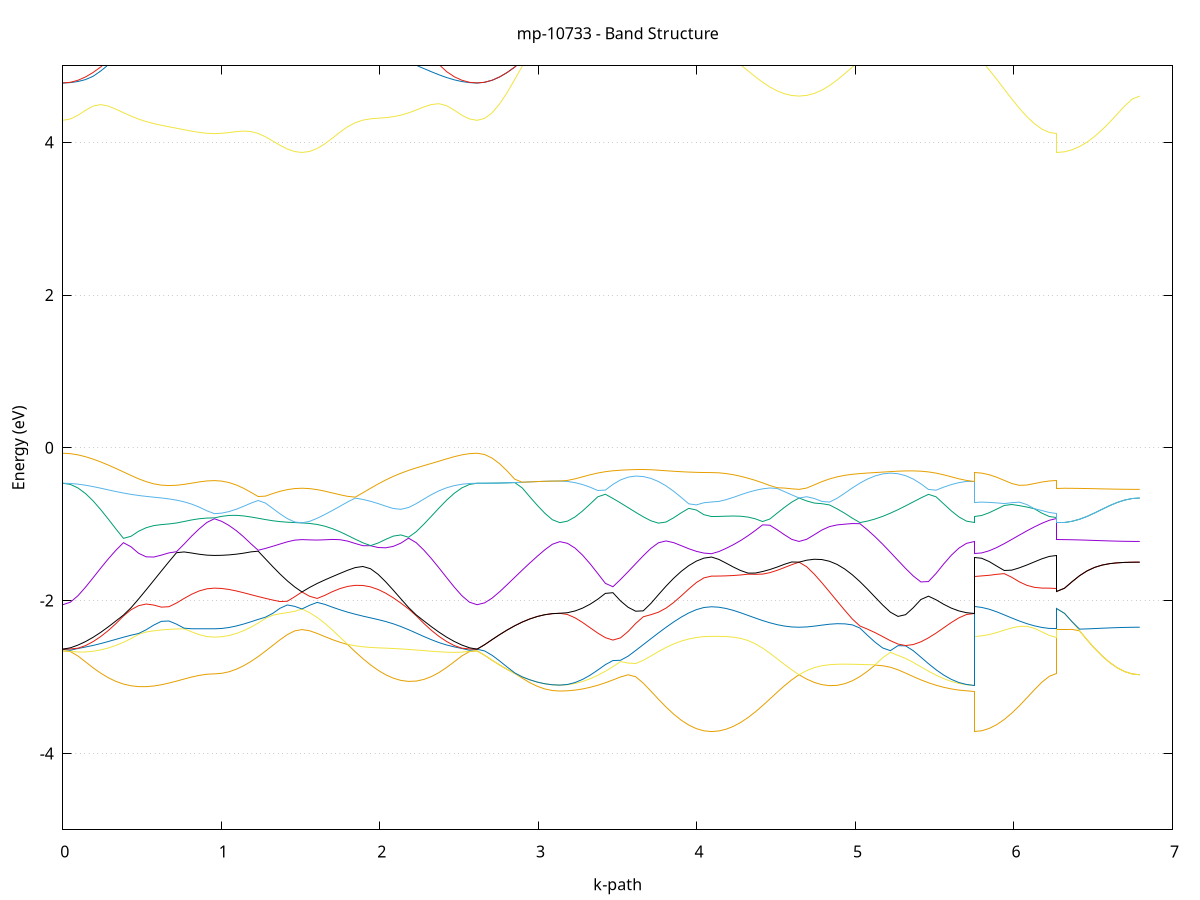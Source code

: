 set title 'mp-10733 - Band Structure'
set xlabel 'k-path'
set ylabel 'Energy (eV)'
set grid y
set yrange [-5:5]
set terminal png size 800,600
set output 'mp-10733_bands_gnuplot.png'
plot '-' using 1:2 with lines notitle, '-' using 1:2 with lines notitle, '-' using 1:2 with lines notitle, '-' using 1:2 with lines notitle, '-' using 1:2 with lines notitle, '-' using 1:2 with lines notitle, '-' using 1:2 with lines notitle, '-' using 1:2 with lines notitle, '-' using 1:2 with lines notitle, '-' using 1:2 with lines notitle, '-' using 1:2 with lines notitle, '-' using 1:2 with lines notitle, '-' using 1:2 with lines notitle, '-' using 1:2 with lines notitle, '-' using 1:2 with lines notitle, '-' using 1:2 with lines notitle, '-' using 1:2 with lines notitle, '-' using 1:2 with lines notitle, '-' using 1:2 with lines notitle, '-' using 1:2 with lines notitle, '-' using 1:2 with lines notitle, '-' using 1:2 with lines notitle, '-' using 1:2 with lines notitle, '-' using 1:2 with lines notitle, '-' using 1:2 with lines notitle, '-' using 1:2 with lines notitle, '-' using 1:2 with lines notitle, '-' using 1:2 with lines notitle, '-' using 1:2 with lines notitle, '-' using 1:2 with lines notitle, '-' using 1:2 with lines notitle, '-' using 1:2 with lines notitle
0.000000 -38.578876
0.047826 -38.578476
0.095651 -38.577176
0.143477 -38.574976
0.191303 -38.572076
0.239129 -38.568376
0.286954 -38.564076
0.334780 -38.559176
0.382606 -38.553776
0.430431 -38.547976
0.478257 -38.541976
0.526083 -38.535776
0.573909 -38.529676
0.621734 -38.523576
0.669560 -38.517776
0.717386 -38.512376
0.765211 -38.507576
0.813037 -38.503476
0.860863 -38.500276
0.908689 -38.498276
0.956514 -38.497676
0.956514 -38.497676
1.002531 -38.497376
1.048548 -38.496776
1.094564 -38.495776
1.140581 -38.494476
1.186598 -38.492776
1.232614 -38.490776
1.278631 -38.488676
1.324648 -38.486376
1.370664 -38.483876
1.416681 -38.481476
1.462698 -38.479076
1.508714 -38.476776
1.508714 -38.476776
1.556734 -38.479376
1.604755 -38.482376
1.652775 -38.485776
1.700795 -38.489776
1.748815 -38.494276
1.796836 -38.499176
1.844856 -38.504576
1.892876 -38.510276
1.940896 -38.516276
1.988917 -38.522476
2.036937 -38.528876
2.084957 -38.535276
2.132977 -38.541576
2.180997 -38.547676
2.229018 -38.553576
2.277038 -38.558976
2.325058 -38.563976
2.373078 -38.568376
2.421099 -38.571976
2.469119 -38.574976
2.517139 -38.577076
2.565159 -38.578476
2.613180 -38.578876
2.613180 -38.578876
2.660666 -38.578476
2.708153 -38.577076
2.755639 -38.574976
2.803126 -38.572076
2.850612 -38.568376
2.898098 -38.564076
2.945585 -38.559276
2.993071 -38.553976
3.040558 -38.548576
3.088044 -38.543476
3.135531 -38.540876
3.135531 -38.540876
3.183357 -38.540576
3.231182 -38.539576
3.279008 -38.537976
3.326834 -38.535776
3.374659 -38.532976
3.422485 -38.529776
3.470311 -38.526176
3.518137 -38.522276
3.565962 -38.518076
3.613788 -38.513776
3.661614 -38.509476
3.709440 -38.505276
3.757265 -38.501176
3.805091 -38.497376
3.852917 -38.493976
3.900742 -38.491076
3.948568 -38.488676
3.996394 -38.486976
4.044220 -38.485876
4.092045 -38.485476
4.092045 -38.485476
4.138062 -38.485376
4.184079 -38.485076
4.230095 -38.484476
4.276112 -38.483776
4.322128 -38.482876
4.368145 -38.481876
4.414162 -38.480876
4.460178 -38.479776
4.506195 -38.478776
4.552212 -38.477876
4.598228 -38.477176
4.644245 -38.476776
4.644245 -38.476776
4.692265 -38.477276
4.740286 -38.478176
4.788306 -38.479476
4.836326 -38.481276
4.884346 -38.483476
4.932366 -38.486076
4.980387 -38.489176
5.028407 -38.492576
5.076427 -38.496376
5.124447 -38.500476
5.172468 -38.504676
5.220488 -38.509076
5.268508 -38.513476
5.316528 -38.517876
5.364549 -38.522076
5.412569 -38.526076
5.460589 -38.529676
5.508609 -38.532976
5.556630 -38.535676
5.604650 -38.537976
5.652670 -38.539576
5.700690 -38.540576
5.748711 -38.540876
5.748711 -38.485476
5.796197 -38.486276
5.843683 -38.487876
5.891170 -38.489576
5.938656 -38.491276
5.986143 -38.492776
6.033629 -38.494176
6.081116 -38.495376
6.128602 -38.496376
6.176089 -38.497076
6.223575 -38.497476
6.271062 -38.497676
6.271062 -38.476776
6.318548 -38.476776
6.366035 -38.476776
6.413521 -38.476776
6.461008 -38.476776
6.508494 -38.476776
6.555981 -38.476776
6.603467 -38.476776
6.650954 -38.476776
6.698440 -38.476776
6.745927 -38.476776
6.793413 -38.476776
e
0.000000 -38.490276
0.047826 -38.490176
0.095651 -38.489576
0.143477 -38.488676
0.191303 -38.487376
0.239129 -38.485876
0.286954 -38.484076
0.334780 -38.482176
0.382606 -38.480076
0.430431 -38.478076
0.478257 -38.476076
0.526083 -38.474176
0.573909 -38.472576
0.621734 -38.471176
0.669560 -38.470076
0.717386 -38.469276
0.765211 -38.468776
0.813037 -38.468676
0.860863 -38.468676
0.908689 -38.468776
0.956514 -38.468876
0.956514 -38.468876
1.002531 -38.468876
1.048548 -38.468876
1.094564 -38.468976
1.140581 -38.469176
1.186598 -38.469376
1.232614 -38.469676
1.278631 -38.470176
1.324648 -38.470976
1.370664 -38.471876
1.416681 -38.473176
1.462698 -38.474776
1.508714 -38.476776
1.508714 -38.476776
1.556734 -38.474576
1.604755 -38.472676
1.652775 -38.471076
1.700795 -38.469876
1.748815 -38.468976
1.796836 -38.468576
1.844856 -38.468476
1.892876 -38.468876
1.940896 -38.469676
1.988917 -38.470876
2.036937 -38.472276
2.084957 -38.473976
2.132977 -38.475976
2.180997 -38.477976
2.229018 -38.480076
2.277038 -38.482076
2.325058 -38.483976
2.373078 -38.485776
2.421099 -38.487376
2.469119 -38.488576
2.517139 -38.489576
2.565159 -38.490176
2.613180 -38.490276
2.613180 -38.490276
2.660666 -38.490776
2.708153 -38.492076
2.755639 -38.494276
2.803126 -38.497276
2.850612 -38.500976
2.898098 -38.505376
2.945585 -38.510276
2.993071 -38.515576
3.040558 -38.521076
3.088044 -38.526176
3.135531 -38.528776
3.135531 -38.528776
3.183357 -38.528476
3.231182 -38.527576
3.279008 -38.526176
3.326834 -38.524176
3.374659 -38.521676
3.422485 -38.518776
3.470311 -38.515476
3.518137 -38.511976
3.565962 -38.508276
3.613788 -38.504476
3.661614 -38.500676
3.709440 -38.497076
3.757265 -38.493576
3.805091 -38.490476
3.852917 -38.487676
3.900742 -38.485276
3.948568 -38.483376
3.996394 -38.481976
4.044220 -38.481176
4.092045 -38.480876
4.092045 -38.480876
4.138062 -38.480876
4.184079 -38.480576
4.230095 -38.480276
4.276112 -38.479776
4.322128 -38.479176
4.368145 -38.478576
4.414162 -38.477976
4.460178 -38.477376
4.506195 -38.476876
4.552212 -38.476676
4.598228 -38.476576
4.644245 -38.476776
4.644245 -38.476776
4.692265 -38.476576
4.740286 -38.476676
4.788306 -38.477276
4.836326 -38.478276
4.884346 -38.479676
4.932366 -38.481576
4.980387 -38.483876
5.028407 -38.486576
5.076427 -38.489676
5.124447 -38.492976
5.172468 -38.496576
5.220488 -38.500376
5.268508 -38.504276
5.316528 -38.508076
5.364549 -38.511776
5.412569 -38.515376
5.460589 -38.518676
5.508609 -38.521576
5.556630 -38.524076
5.604650 -38.526076
5.652670 -38.527576
5.700690 -38.528476
5.748711 -38.528776
5.748711 -38.480876
5.796197 -38.480176
5.843683 -38.478576
5.891170 -38.476876
5.938656 -38.475176
5.986143 -38.473676
6.033629 -38.472276
6.081116 -38.471076
6.128602 -38.470176
6.176089 -38.469476
6.223575 -38.468976
6.271062 -38.468876
6.271062 -38.476776
6.318548 -38.476776
6.366035 -38.476776
6.413521 -38.476776
6.461008 -38.476776
6.508494 -38.476776
6.555981 -38.476776
6.603467 -38.476776
6.650954 -38.476776
6.698440 -38.476776
6.745927 -38.476776
6.793413 -38.476776
e
0.000000 -19.352776
0.047826 -19.350976
0.095651 -19.345676
0.143477 -19.337276
0.191303 -19.326276
0.239129 -19.313676
0.286954 -19.300776
0.334780 -19.289176
0.382606 -19.280976
0.430431 -19.278276
0.478257 -19.283176
0.526083 -19.296376
0.573909 -19.317276
0.621734 -19.343676
0.669560 -19.372376
0.717386 -19.400376
0.765211 -19.424776
0.813037 -19.443476
0.860863 -19.454976
0.908689 -19.458876
0.956514 -19.458376
0.956514 -19.458376
1.002531 -19.456576
1.048548 -19.451076
1.094564 -19.442476
1.140581 -19.430976
1.186598 -19.417576
1.232614 -19.411876
1.278631 -19.406176
1.324648 -19.400376
1.370664 -19.394576
1.416681 -19.388576
1.462698 -19.381976
1.508714 -19.374176
1.508714 -19.374176
1.556734 -19.384576
1.604755 -19.396076
1.652775 -19.405876
1.700795 -19.411776
1.748815 -19.412276
1.796836 -19.406576
1.844856 -19.394476
1.892876 -19.376876
1.940896 -19.355176
1.988917 -19.331676
2.036937 -19.309476
2.084957 -19.291476
2.132977 -19.280176
2.180997 -19.276476
2.229018 -19.279876
2.277038 -19.288476
2.325058 -19.300376
2.373078 -19.313376
2.421099 -19.326076
2.469119 -19.337176
2.517139 -19.345576
2.565159 -19.350976
2.613180 -19.352776
2.613180 -19.352776
2.660666 -19.348576
2.708153 -19.336076
2.755639 -19.315676
2.803126 -19.287676
2.850612 -19.253076
2.898098 -19.213176
2.945585 -19.169876
2.993071 -19.126376
3.040558 -19.087276
3.088044 -19.059076
3.135531 -19.048676
3.135531 -19.048676
3.183357 -19.051476
3.231182 -19.059876
3.279008 -19.073976
3.326834 -19.093776
3.374659 -19.119276
3.422485 -19.150476
3.470311 -19.187176
3.518137 -19.228576
3.565962 -19.274176
3.613788 -19.322876
3.661614 -19.373376
3.709440 -19.424276
3.757265 -19.474176
3.805091 -19.521476
3.852917 -19.564476
3.900742 -19.601876
3.948568 -19.632376
3.996394 -19.654876
4.044220 -19.668676
4.092045 -19.673376
4.092045 -19.673376
4.138062 -19.671176
4.184079 -19.664576
4.230095 -19.653876
4.276112 -19.639576
4.322128 -19.622076
4.368145 -19.602176
4.414162 -19.580876
4.460178 -19.559176
4.506195 -19.538076
4.552212 -19.518676
4.598228 -19.501476
4.644245 -19.486476
4.644245 -19.486476
4.692265 -19.500476
4.740286 -19.512376
4.788306 -19.520876
4.836326 -19.524976
4.884346 -19.523676
4.932366 -19.516276
4.980387 -19.502676
5.028407 -19.482676
5.076427 -19.456676
5.124447 -19.425076
5.172468 -19.388976
5.220488 -19.349476
5.268508 -19.307876
5.316528 -19.265676
5.364549 -19.224376
5.412569 -19.185476
5.460589 -19.150176
5.508609 -19.119476
5.556630 -19.093976
5.604650 -19.074176
5.652670 -19.059976
5.700690 -19.051476
5.748711 -19.048676
5.748711 -19.673376
5.796197 -19.670876
5.843683 -19.663476
5.891170 -19.651376
5.938656 -19.634676
5.986143 -19.613876
6.033629 -19.589476
6.081116 -19.562276
6.128602 -19.533176
6.176089 -19.503676
6.223575 -19.475676
6.271062 -19.458376
6.271062 -19.374176
6.318548 -19.376676
6.366035 -19.384076
6.413521 -19.395376
6.461008 -19.409676
6.508494 -19.425376
6.555981 -19.441276
6.603467 -19.456076
6.650954 -19.468776
6.698440 -19.478376
6.745927 -19.484376
6.793413 -19.486476
e
0.000000 -17.850376
0.047826 -17.866476
0.095651 -17.913176
0.143477 -17.985676
0.191303 -18.078376
0.239129 -18.185776
0.286954 -18.302376
0.334780 -18.423476
0.382606 -18.545476
0.430431 -18.665176
0.478257 -18.780576
0.526083 -18.889776
0.573909 -18.991376
0.621734 -19.084276
0.669560 -19.167676
0.717386 -19.240876
0.765211 -19.303276
0.813037 -19.354576
0.860863 -19.394176
0.908689 -19.421476
0.956514 -19.432376
0.956514 -19.432376
1.002531 -19.431776
1.048548 -19.429776
1.094564 -19.426576
1.140581 -19.422276
1.186598 -19.417276
1.232614 -19.403276
1.278631 -19.389276
1.324648 -19.377376
1.370664 -19.368976
1.416681 -19.365476
1.462698 -19.367376
1.508714 -19.374076
1.508714 -19.374076
1.556734 -19.363776
1.604755 -19.350076
1.652775 -19.331776
1.700795 -19.307976
1.748815 -19.277376
1.796836 -19.239076
1.844856 -19.192376
1.892876 -19.136876
1.940896 -19.072176
1.988917 -18.998276
2.036937 -18.915676
2.084957 -18.824576
2.132977 -18.725976
2.180997 -18.620976
2.229018 -18.511176
2.277038 -18.398676
2.325058 -18.285876
2.373078 -18.176376
2.421099 -18.074076
2.469119 -17.984376
2.517139 -17.913176
2.565159 -17.866576
2.613180 -17.850376
2.613180 -17.850376
2.660666 -17.849876
2.708153 -17.848076
2.755639 -17.845476
2.803126 -17.920176
2.850612 -18.004076
2.898098 -18.091776
2.945585 -18.177776
2.993071 -18.256776
3.040558 -18.322376
3.088044 -18.366676
3.135531 -18.382676
3.135531 -18.382676
3.183357 -18.383776
3.231182 -18.387876
3.279008 -18.397776
3.326834 -18.418576
3.374659 -18.457576
3.422485 -18.519476
3.470311 -18.601676
3.518137 -18.696276
3.565962 -18.795276
3.613788 -18.893376
3.661614 -18.986776
3.709440 -19.073176
3.757265 -19.150976
3.805091 -19.219076
3.852917 -19.277076
3.900742 -19.324676
3.948568 -19.361576
3.996394 -19.387976
4.044220 -19.403876
4.092045 -19.409176
4.092045 -19.409176
4.138062 -19.409276
4.184079 -19.409676
4.230095 -19.410576
4.276112 -19.412376
4.322128 -19.415276
4.368145 -19.419876
4.414162 -19.426276
4.460178 -19.434976
4.506195 -19.445676
4.552212 -19.458376
4.598228 -19.472176
4.644245 -19.486376
4.644245 -19.486376
4.692265 -19.472476
4.740286 -19.458876
4.788306 -19.443576
4.836326 -19.424676
4.884346 -19.400076
4.932366 -19.368276
4.980387 -19.328076
5.028407 -19.278776
5.076427 -19.219776
5.124447 -19.151176
5.172468 -19.073476
5.220488 -18.987476
5.268508 -18.894476
5.316528 -18.796976
5.364549 -18.698276
5.412569 -18.603776
5.460589 -18.521176
5.508609 -18.458576
5.556630 -18.419076
5.604650 -18.397976
5.652670 -18.387876
5.700690 -18.383776
5.748711 -18.382676
5.748711 -19.409176
5.796197 -19.407776
5.843683 -19.403876
5.891170 -19.398076
5.938656 -19.391676
5.986143 -19.386076
6.033629 -19.382976
6.081116 -19.383876
6.128602 -19.390076
6.176089 -19.401976
6.223575 -19.418876
6.271062 -19.432376
6.271062 -19.374076
6.318548 -19.376676
6.366035 -19.383976
6.413521 -19.395376
6.461008 -19.409576
6.508494 -19.425376
6.555981 -19.441276
6.603467 -19.456076
6.650954 -19.468676
6.698440 -19.478276
6.745927 -19.484376
6.793413 -19.486376
e
0.000000 -17.850276
0.047826 -17.851876
0.095651 -17.856276
0.143477 -17.863376
0.191303 -17.945176
0.239129 -18.037476
0.286954 -18.129476
0.334780 -18.216276
0.382606 -18.293176
0.430431 -18.356376
0.478257 -18.402876
0.526083 -18.430876
0.573909 -18.440676
0.621734 -18.434176
0.669560 -18.414576
0.717386 -18.385376
0.765211 -18.350276
0.813037 -18.312676
0.860863 -18.276776
0.908689 -18.248876
0.956514 -18.237776
0.956514 -18.237776
1.002531 -18.236576
1.048548 -18.232976
1.094564 -18.226976
1.140581 -18.236776
1.186598 -18.299876
1.232614 -18.363976
1.278631 -18.425576
1.324648 -18.480876
1.370664 -18.526476
1.416681 -18.559976
1.462698 -18.579776
1.508714 -18.586076
1.508714 -18.586076
1.556734 -18.580076
1.604755 -18.564576
1.652775 -18.543876
1.700795 -18.522776
1.748815 -18.506176
1.796836 -18.497876
1.844856 -18.498576
1.892876 -18.505576
1.940896 -18.513876
1.988917 -18.517876
2.036937 -18.512476
2.084957 -18.493376
2.132977 -18.457376
2.180997 -18.403576
2.229018 -18.333276
2.277038 -18.249176
2.325058 -18.155476
2.373078 -18.057176
2.421099 -17.960576
2.469119 -17.881076
2.517139 -17.857476
2.565159 -17.851876
2.613180 -17.850276
2.613180 -17.850276
2.660666 -17.849676
2.708153 -17.847876
2.755639 -17.845276
2.803126 -17.841376
2.850612 -17.836676
2.898098 -17.831176
2.945585 -17.825176
2.993071 -17.818976
3.040558 -17.813176
3.088044 -17.808676
3.135531 -17.806976
3.135531 -17.806976
3.183357 -17.821876
3.231182 -17.863776
3.279008 -17.923676
3.326834 -17.989076
3.374659 -18.046076
3.422485 -18.084276
3.470311 -18.102376
3.518137 -18.105276
3.565962 -18.098676
3.613788 -18.086476
3.661614 -18.071276
3.709440 -18.054776
3.757265 -18.038376
3.805091 -18.022976
3.852917 -18.009376
3.900742 -17.998176
3.948568 -17.989676
3.996394 -17.983776
4.044220 -17.980276
4.092045 -17.979176
4.092045 -17.979176
4.138062 -17.990876
4.184079 -18.020976
4.230095 -18.064176
4.276112 -18.116976
4.322128 -18.175876
4.368145 -18.236676
4.414162 -18.295576
4.460178 -18.349076
4.506195 -18.393976
4.552212 -18.427676
4.598228 -18.448476
4.644245 -18.455376
4.644245 -18.455376
4.692265 -18.448076
4.740286 -18.427076
4.788306 -18.394476
4.836326 -18.352776
4.884346 -18.304476
4.932366 -18.252176
4.980387 -18.198176
5.028407 -18.145076
5.076427 -18.095676
5.124447 -18.058476
5.172468 -18.052476
5.220488 -18.064776
5.268508 -18.079876
5.316528 -18.092976
5.364549 -18.100876
5.412569 -18.099276
5.460589 -18.082676
5.508609 -18.045776
5.556630 -17.989576
5.604650 -17.924276
5.652670 -17.864176
5.700690 -17.822076
5.748711 -17.806976
5.748711 -17.979176
5.796197 -18.001976
5.843683 -18.037276
5.891170 -18.075776
5.938656 -18.114376
5.986143 -18.150476
6.033629 -18.181576
6.081116 -18.206076
6.128602 -18.222876
6.176089 -18.232576
6.223575 -18.236776
6.271062 -18.237776
6.271062 -18.586076
6.318548 -18.584176
6.366035 -18.578576
6.413521 -18.569476
6.461008 -18.557176
6.508494 -18.541976
6.555981 -18.524676
6.603467 -18.506176
6.650954 -18.487676
6.698440 -18.471376
6.745927 -18.459676
6.793413 -18.455376
e
0.000000 -17.733676
0.047826 -17.738876
0.095651 -17.787276
0.143477 -17.859076
0.191303 -17.872976
0.239129 -17.884776
0.286954 -17.898276
0.334780 -17.913076
0.382606 -17.928876
0.430431 -17.945276
0.478257 -17.961776
0.526083 -17.977976
0.573909 -17.993676
0.621734 -18.008276
0.669560 -18.021676
0.717386 -18.033476
0.765211 -18.043576
0.813037 -18.051576
0.860863 -18.057376
0.908689 -18.060976
0.956514 -18.062176
0.956514 -18.062176
1.002531 -18.085876
1.048548 -18.127076
1.094564 -18.178176
1.140581 -18.218676
1.186598 -18.208176
1.232614 -18.195576
1.278631 -18.181076
1.324648 -18.164876
1.370664 -18.147076
1.416681 -18.127876
1.462698 -18.107776
1.508714 -18.087376
1.508714 -18.087376
1.556734 -18.108676
1.604755 -18.130176
1.652775 -18.149976
1.700795 -18.165276
1.748815 -18.172876
1.796836 -18.169576
1.844856 -18.154976
1.892876 -18.131076
1.940896 -18.101476
1.988917 -18.069276
2.036937 -18.036876
2.084957 -18.005776
2.132977 -17.976976
2.180997 -17.950876
2.229018 -17.927776
2.277038 -17.907676
2.325058 -17.890476
2.373078 -17.875976
2.421099 -17.863276
2.469119 -17.843876
2.517139 -17.786876
2.565159 -17.738976
2.613180 -17.733676
2.613180 -17.733676
2.660666 -17.747076
2.708153 -17.785876
2.755639 -17.845076
2.803126 -17.841276
2.850612 -17.836476
2.898098 -17.830976
2.945585 -17.824976
2.993071 -17.818776
3.040558 -17.813076
3.088044 -17.808576
3.135531 -17.806876
3.135531 -17.806876
3.183357 -17.807876
3.231182 -17.810876
3.279008 -17.815576
3.326834 -17.822776
3.374659 -17.848576
3.422485 -17.874976
3.470311 -17.900176
3.518137 -17.922776
3.565962 -17.941676
3.613788 -17.956376
3.661614 -17.966876
3.709440 -17.973276
3.757265 -17.976176
3.805091 -17.976176
3.852917 -17.973876
3.900742 -17.970076
3.948568 -17.965676
3.996394 -17.961676
4.044220 -17.959576
4.092045 -17.960476
4.092045 -17.960476
4.138062 -17.971776
4.184079 -17.989676
4.230095 -18.013276
4.276112 -18.041576
4.322128 -18.073076
4.368145 -18.105576
4.414162 -18.136876
4.460178 -18.164876
4.506195 -18.187976
4.552212 -18.204876
4.598228 -18.215176
4.644245 -18.218476
4.644245 -18.218476
4.692265 -18.214976
4.740286 -18.205176
4.788306 -18.189876
4.836326 -18.170276
4.884346 -18.147376
4.932366 -18.122276
4.980387 -18.096076
5.028407 -18.069576
5.076427 -18.043676
5.124447 -18.019176
5.172468 -17.996676
5.220488 -17.976276
5.268508 -17.957276
5.316528 -17.938476
5.364549 -17.918476
5.412569 -17.896476
5.460589 -17.872476
5.508609 -17.847376
5.556630 -17.824176
5.604650 -17.815876
5.652670 -17.810876
5.700690 -17.807876
5.748711 -17.806876
5.748711 -17.960476
5.796197 -17.968776
5.843683 -17.982976
5.891170 -17.997476
5.938656 -18.011276
5.986143 -18.023976
6.033629 -18.035176
6.081116 -18.044576
6.128602 -18.052176
6.176089 -18.057676
6.223575 -18.060976
6.271062 -18.062176
6.271062 -18.087376
6.318548 -18.083576
6.366035 -18.072576
6.413521 -18.081376
6.461008 -18.097076
6.508494 -18.115976
6.555981 -18.137276
6.603467 -18.159676
6.650954 -18.181376
6.698440 -18.200376
6.745927 -18.213676
6.793413 -18.218476
e
0.000000 -17.721776
0.047826 -17.733876
0.095651 -17.735076
0.143477 -17.737676
0.191303 -17.741976
0.239129 -17.747876
0.286954 -17.755376
0.334780 -17.764676
0.382606 -17.775776
0.430431 -17.788876
0.478257 -17.804176
0.526083 -17.821676
0.573909 -17.841676
0.621734 -17.864276
0.669560 -17.889476
0.717386 -17.917176
0.765211 -17.946876
0.813037 -17.977776
0.860863 -18.007376
0.908689 -18.030976
0.956514 -18.040676
0.956514 -18.040676
1.002531 -18.026276
1.048548 -18.012176
1.094564 -18.003976
1.140581 -18.000676
1.186598 -18.001476
1.232614 -18.005676
1.278631 -18.012976
1.324648 -18.022976
1.370664 -18.035676
1.416681 -18.050776
1.462698 -18.068176
1.508714 -18.087376
1.508714 -18.087376
1.556734 -18.068976
1.604755 -18.056176
1.652775 -18.041576
1.700795 -18.022876
1.748815 -18.000676
1.796836 -17.976076
1.844856 -17.949976
1.892876 -17.923376
1.940896 -17.897076
1.988917 -17.871676
2.036937 -17.847876
2.084957 -17.825876
2.132977 -17.806176
2.180997 -17.789176
2.229018 -17.775876
2.277038 -17.764876
2.325058 -17.755576
2.373078 -17.747976
2.421099 -17.742076
2.469119 -17.737776
2.517139 -17.735076
2.565159 -17.733876
2.613180 -17.721776
2.613180 -17.721776
2.660666 -17.722376
2.708153 -17.724176
2.755639 -17.727076
2.803126 -17.730976
2.850612 -17.735776
2.898098 -17.741376
2.945585 -17.747476
2.993071 -17.753776
3.040558 -17.759576
3.088044 -17.764076
3.135531 -17.765876
3.135531 -17.765876
3.183357 -17.769776
3.231182 -17.781476
3.279008 -17.799776
3.326834 -17.822076
3.374659 -17.830176
3.422485 -17.839576
3.470311 -17.849976
3.518137 -17.861276
3.565962 -17.873076
3.613788 -17.885176
3.661614 -17.897176
3.709440 -17.908776
3.757265 -17.919776
3.805091 -17.929776
3.852917 -17.938776
3.900742 -17.946376
3.948568 -17.952376
3.996394 -17.956876
4.044220 -17.958876
4.092045 -17.957876
4.092045 -17.957876
4.138062 -17.950876
4.184079 -17.945276
4.230095 -17.940976
4.276112 -17.937176
4.322128 -17.933576
4.368145 -17.929876
4.414162 -17.926176
4.460178 -17.922676
4.506195 -17.919276
4.552212 -17.916276
4.598228 -17.913676
4.644245 -17.911776
4.644245 -17.911776
4.692265 -17.914076
4.740286 -17.917976
4.788306 -17.923476
4.836326 -17.930876
4.884346 -17.940276
4.932366 -17.951476
4.980387 -17.964376
5.028407 -17.978476
5.076427 -17.991976
5.124447 -17.997476
5.172468 -17.976376
5.220488 -17.941176
5.268508 -17.906676
5.316528 -17.880076
5.364549 -17.866576
5.412569 -17.853576
5.460589 -17.841576
5.508609 -17.830976
5.556630 -17.820676
5.604650 -17.799576
5.652670 -17.781576
5.700690 -17.769776
5.748711 -17.765876
5.748711 -17.957876
5.796197 -17.941976
5.843683 -17.926576
5.891170 -17.919676
5.938656 -17.921876
5.986143 -17.932676
6.033629 -17.950376
6.081116 -17.972776
6.128602 -17.996976
6.176089 -18.019076
6.223575 -18.034876
6.271062 -18.040676
6.271062 -18.087376
6.318548 -18.083576
6.366035 -18.072476
6.413521 -18.055376
6.461008 -18.033676
6.508494 -18.009376
6.555981 -17.984476
6.603467 -17.960876
6.650954 -17.940576
6.698440 -17.924976
6.745927 -17.915076
6.793413 -17.911776
e
0.000000 -17.721776
0.047826 -17.722376
0.095651 -17.723976
0.143477 -17.726776
0.191303 -17.730676
0.239129 -17.735676
0.286954 -17.741676
0.334780 -17.748676
0.382606 -17.756376
0.430431 -17.764676
0.478257 -17.773276
0.526083 -17.782076
0.573909 -17.790776
0.621734 -17.799176
0.669560 -17.806976
0.717386 -17.813976
0.765211 -17.819876
0.813037 -17.824776
0.860863 -17.828276
0.908689 -17.830476
0.956514 -17.831176
0.956514 -17.831176
1.002531 -17.835276
1.048548 -17.847276
1.094564 -17.866176
1.140581 -17.890576
1.186598 -17.918576
1.232614 -17.948176
1.278631 -17.977376
1.324648 -18.004276
1.370664 -18.027076
1.416681 -18.044576
1.462698 -18.055876
1.508714 -18.059876
1.508714 -18.059876
1.556734 -18.053776
1.604755 -18.034776
1.652775 -18.011776
1.700795 -17.987976
1.748815 -17.964076
1.796836 -17.940576
1.844856 -17.917576
1.892876 -17.895476
1.940896 -17.874276
1.988917 -17.854276
2.036937 -17.835576
2.084957 -17.818176
2.132977 -17.802276
2.180997 -17.787476
2.229018 -17.772876
2.277038 -17.759876
2.325058 -17.748976
2.373078 -17.740076
2.421099 -17.732976
2.469119 -17.727776
2.517139 -17.724276
2.565159 -17.722376
2.613180 -17.721776
2.613180 -17.721776
2.660666 -17.722376
2.708153 -17.724076
2.755639 -17.726976
2.803126 -17.730876
2.850612 -17.735676
2.898098 -17.741276
2.945585 -17.747376
2.993071 -17.753576
3.040558 -17.759476
3.088044 -17.763976
3.135531 -17.765676
3.135531 -17.765676
3.183357 -17.766876
3.231182 -17.770076
3.279008 -17.775376
3.326834 -17.782476
3.374659 -17.791376
3.422485 -17.801676
3.470311 -17.813276
3.518137 -17.825776
3.565962 -17.838876
3.613788 -17.852276
3.661614 -17.865576
3.709440 -17.878576
3.757265 -17.890876
3.805091 -17.902176
3.852917 -17.912276
3.900742 -17.920876
3.948568 -17.927776
3.996394 -17.932876
4.044220 -17.935876
4.092045 -17.936976
4.092045 -17.936976
4.138062 -17.933876
4.184079 -17.929076
4.230095 -17.925076
4.276112 -17.921876
4.322128 -17.919076
4.368145 -17.916576
4.414162 -17.914476
4.460178 -17.912576
4.506195 -17.911176
4.552212 -17.910476
4.598228 -17.910476
4.644245 -17.911576
4.644245 -17.911576
4.692265 -17.910276
4.740286 -17.909876
4.788306 -17.910276
4.836326 -17.911376
4.884346 -17.913076
4.932366 -17.915176
4.980387 -17.917076
5.028407 -17.918476
5.076427 -17.918576
5.124447 -17.916676
5.172468 -17.911876
5.220488 -17.903876
5.268508 -17.892976
5.316528 -17.876076
5.364549 -17.849776
5.412569 -17.827776
5.460589 -17.809776
5.508609 -17.795376
5.556630 -17.784176
5.604650 -17.775876
5.652670 -17.770176
5.700690 -17.766876
5.748711 -17.765676
5.748711 -17.936976
5.796197 -17.928576
5.843683 -17.914176
5.891170 -17.899276
5.938656 -17.884976
5.986143 -17.871776
6.033629 -17.859976
6.081116 -17.849976
6.128602 -17.841876
6.176089 -17.835976
6.223575 -17.832376
6.271062 -17.831176
6.271062 -18.059876
6.318548 -18.062376
6.366035 -18.069576
6.413521 -18.055276
6.461008 -18.033576
6.508494 -18.009276
6.555981 -17.984276
6.603467 -17.960776
6.650954 -17.940476
6.698440 -17.924776
6.745927 -17.914976
6.793413 -17.911576
e
0.000000 -16.043276
0.047826 -16.023176
0.095651 -15.965876
0.143477 -15.878976
0.191303 -15.773976
0.239129 -15.668976
0.286954 -15.572076
0.334780 -15.481376
0.382606 -15.399776
0.430431 -15.332476
0.478257 -15.284476
0.526083 -15.259376
0.573909 -15.256876
0.621734 -15.272476
0.669560 -15.299276
0.717386 -15.330876
0.765211 -15.362476
0.813037 -15.390276
0.860863 -15.411776
0.908689 -15.425376
0.956514 -15.429876
0.956514 -15.429876
1.002531 -15.420476
1.048548 -15.392676
1.094564 -15.349076
1.140581 -15.293076
1.186598 -15.228876
1.232614 -15.161376
1.278631 -15.095176
1.324648 -15.035276
1.370664 -14.986276
1.416681 -14.951676
1.462698 -14.932476
1.508714 -14.926876
1.508714 -14.926876
1.556734 -14.931276
1.604755 -14.941076
1.652775 -14.952076
1.700795 -14.960976
1.748815 -14.965776
1.796836 -14.964876
1.844856 -14.958276
1.892876 -14.946376
1.940896 -14.931276
1.988917 -14.918376
2.036937 -14.943876
2.084957 -15.033976
2.132977 -15.128976
2.180997 -15.228276
2.229018 -15.330876
2.277038 -15.435376
2.325058 -15.539876
2.373078 -15.644976
2.421099 -15.767876
2.469119 -15.877276
2.517139 -15.965176
2.565159 -16.022976
2.613180 -16.043276
2.613180 -16.043276
2.660666 -16.037576
2.708153 -16.025776
2.755639 -16.015576
2.803126 -16.008276
2.850612 -16.002676
2.898098 -15.998176
2.945585 -15.994376
2.993071 -15.991176
3.040558 -15.988976
3.088044 -15.987576
3.135531 -15.987076
3.135531 -15.987076
3.183357 -15.968676
3.231182 -15.916676
3.279008 -15.837676
3.326834 -15.740676
3.374659 -15.634876
3.422485 -15.529676
3.470311 -15.436176
3.518137 -15.366976
3.565962 -15.333176
3.613788 -15.332976
3.661614 -15.354176
3.709440 -15.385776
3.757265 -15.421276
3.805091 -15.456776
3.852917 -15.489876
3.900742 -15.518976
3.948568 -15.542876
3.996394 -15.560676
4.044220 -15.571576
4.092045 -15.575176
4.092045 -15.575176
4.138062 -15.564076
4.184079 -15.531476
4.230095 -15.480076
4.276112 -15.413676
4.322128 -15.336276
4.368145 -15.252576
4.414162 -15.166876
4.460178 -15.083976
4.506195 -15.008976
4.552212 -14.947776
4.598228 -14.907276
4.644245 -14.893376
4.644245 -14.893376
4.692265 -14.907176
4.740286 -14.942776
4.788306 -14.990376
4.836326 -15.042176
4.884346 -15.093176
4.932366 -15.139976
4.980387 -15.180476
5.028407 -15.213276
5.076427 -15.238176
5.124447 -15.255276
5.172468 -15.266376
5.220488 -15.274776
5.268508 -15.286176
5.316528 -15.309776
5.364549 -15.356376
5.412569 -15.430376
5.460589 -15.525876
5.508609 -15.632076
5.556630 -15.738876
5.604650 -15.836576
5.652670 -15.916076
5.700690 -15.968576
5.748711 -15.987076
5.748711 -15.575176
5.796197 -15.572776
5.843683 -15.565476
5.891170 -15.553476
5.938656 -15.537476
5.986143 -15.518476
6.033629 -15.497776
6.081116 -15.477176
6.128602 -15.458276
6.176089 -15.443176
6.223575 -15.433376
6.271062 -15.429876
6.271062 -14.926876
6.318548 -14.926176
6.366035 -14.924076
6.413521 -14.920876
6.461008 -14.916876
6.508494 -14.912276
6.555981 -14.907576
6.603467 -14.902976
6.650954 -14.898976
6.698440 -14.895876
6.745927 -14.893976
6.793413 -14.893376
e
0.000000 -15.943276
0.047826 -15.928476
0.095651 -15.885976
0.143477 -15.820076
0.191303 -15.733976
0.239129 -15.623876
0.286954 -15.493576
0.334780 -15.355376
0.382606 -15.215376
0.430431 -15.077176
0.478257 -14.943576
0.526083 -14.816976
0.573909 -14.700476
0.621734 -14.614576
0.669560 -14.578576
0.717386 -14.548076
0.765211 -14.520676
0.813037 -14.497876
0.860863 -14.480776
0.908689 -14.470376
0.956514 -14.466776
0.956514 -14.466776
1.002531 -14.463976
1.048548 -14.455576
1.094564 -14.442576
1.140581 -14.426076
1.186598 -14.407776
1.232614 -14.389376
1.278631 -14.372476
1.324648 -14.358776
1.370664 -14.366676
1.416681 -14.372476
1.462698 -14.368776
1.508714 -14.357976
1.508714 -14.357976
1.556734 -14.375576
1.604755 -14.401076
1.652775 -14.434176
1.700795 -14.474976
1.748815 -14.522876
1.796836 -14.577576
1.844856 -14.638776
1.892876 -14.706276
1.940896 -14.779776
1.988917 -14.858976
2.036937 -14.919976
2.084957 -14.955476
2.132977 -15.031976
2.180997 -15.136176
2.229018 -15.255976
2.277038 -15.383976
2.325058 -15.515276
2.373078 -15.641376
2.421099 -15.736276
2.469119 -15.819576
2.517139 -15.885576
2.565159 -15.928376
2.613180 -15.943276
2.613180 -15.943276
2.660666 -15.933376
2.708153 -15.900376
2.755639 -15.841276
2.803126 -15.760176
2.850612 -15.664076
2.898098 -15.558876
2.945585 -15.449476
2.993071 -15.340076
3.040558 -15.235976
3.088044 -15.147876
3.135531 -15.106976
3.135531 -15.106976
3.183357 -15.100576
3.231182 -15.081976
3.279008 -15.052676
3.326834 -15.016576
3.374659 -14.985876
3.422485 -14.981176
3.470311 -14.989176
3.518137 -14.987576
3.565962 -14.964676
3.613788 -14.922576
3.661614 -14.872776
3.709440 -14.823876
3.757265 -14.780176
3.805091 -14.742876
3.852917 -14.711976
3.900742 -14.687476
3.948568 -14.668876
3.996394 -14.655876
4.044220 -14.648276
4.092045 -14.645676
4.092045 -14.645676
4.138062 -14.641676
4.184079 -14.630076
4.230095 -14.611676
4.276112 -14.587976
4.322128 -14.560676
4.368145 -14.531476
4.414162 -14.502376
4.460178 -14.474676
4.506195 -14.449976
4.552212 -14.429076
4.598228 -14.412876
4.644245 -14.401776
4.644245 -14.401776
4.692265 -14.401776
4.740286 -14.395176
4.788306 -14.400276
4.836326 -14.410576
4.884346 -14.425876
4.932366 -14.445876
4.980387 -14.470376
5.028407 -14.499176
5.076427 -14.532276
5.124447 -14.569376
5.172468 -14.628276
5.220488 -14.706676
5.268508 -14.784876
5.316528 -14.853476
5.364549 -14.901476
5.412569 -14.923776
5.460589 -14.925176
5.508609 -14.966576
5.556630 -15.012776
5.604650 -15.051876
5.652670 -15.081676
5.700690 -15.100476
5.748711 -15.106976
5.748711 -14.645676
5.796197 -14.642776
5.843683 -14.634276
5.891170 -14.620676
5.938656 -14.602676
5.986143 -14.581476
6.033629 -14.557976
6.081116 -14.533376
6.128602 -14.509376
6.176089 -14.487976
6.223575 -14.472576
6.271062 -14.466776
6.271062 -14.357976
6.318548 -14.358876
6.366035 -14.361276
6.413521 -14.365276
6.461008 -14.370376
6.508494 -14.376376
6.555981 -14.382576
6.603467 -14.388576
6.650954 -14.393976
6.698440 -14.398076
6.745927 -14.400776
6.793413 -14.401776
e
0.000000 -14.343776
0.047826 -14.348376
0.095651 -14.361876
0.143477 -14.383876
0.191303 -14.413476
0.239129 -14.449176
0.286954 -14.488976
0.334780 -14.530276
0.382606 -14.569576
0.430431 -14.602676
0.478257 -14.624276
0.526083 -14.630176
0.573909 -14.618676
0.621734 -14.574676
0.669560 -14.485876
0.717386 -14.402576
0.765211 -14.332376
0.813037 -14.276576
0.860863 -14.236176
0.908689 -14.211676
0.956514 -14.203476
0.956514 -14.203476
1.002531 -14.206876
1.048548 -14.216876
1.094564 -14.232976
1.140581 -14.253976
1.186598 -14.278576
1.232614 -14.304676
1.278631 -14.330076
1.324648 -14.351776
1.370664 -14.349476
1.416681 -14.345776
1.462698 -14.348476
1.508714 -14.357976
1.508714 -14.357976
1.556734 -14.343576
1.604755 -14.330976
1.652775 -14.324576
1.700795 -14.327276
1.748815 -14.341176
1.796836 -14.367076
1.844856 -14.405276
1.892876 -14.454976
1.940896 -14.513876
1.988917 -14.576776
2.036937 -14.631476
2.084957 -14.657976
2.132977 -14.649676
2.180997 -14.619376
2.229018 -14.579076
2.277038 -14.535176
2.325058 -14.491376
2.373078 -14.450276
2.421099 -14.414076
2.469119 -14.384276
2.517139 -14.362076
2.565159 -14.348376
2.613180 -14.343776
2.613180 -14.343776
2.660666 -14.349176
2.708153 -14.365376
2.755639 -14.392476
2.803126 -14.430076
2.850612 -14.477676
2.898098 -14.534976
2.945585 -14.600876
2.993071 -14.673876
3.040558 -14.750676
3.088044 -14.821976
3.135531 -14.857176
3.135531 -14.857176
3.183357 -14.860076
3.231182 -14.868776
3.279008 -14.881876
3.326834 -14.895376
3.374659 -14.896476
3.422485 -14.862476
3.470311 -14.801976
3.518137 -14.728776
3.565962 -14.647476
3.613788 -14.560176
3.661614 -14.469976
3.709440 -14.380076
3.757265 -14.293776
3.805091 -14.213976
3.852917 -14.142976
3.900742 -14.082676
3.948568 -14.034576
3.996394 -13.999576
4.044220 -13.978276
4.092045 -13.971076
4.092045 -13.971076
4.138062 -13.976176
4.184079 -13.991376
4.230095 -14.016176
4.276112 -14.049976
4.322128 -14.091476
4.368145 -14.139576
4.414162 -14.192376
4.460178 -14.247176
4.506195 -14.300776
4.552212 -14.348376
4.598228 -14.383776
4.644245 -14.401676
4.644245 -14.401676
4.692265 -14.395576
4.740286 -14.390176
4.788306 -14.376176
4.836326 -14.366976
4.884346 -14.367176
4.932366 -14.378976
4.980387 -14.403876
5.028407 -14.441976
5.076427 -14.493076
5.124447 -14.555876
5.172468 -14.610476
5.220488 -14.655476
5.268508 -14.703776
5.316528 -14.754976
5.364549 -14.808176
5.412569 -14.862376
5.460589 -14.915776
5.508609 -14.914376
5.556630 -14.898576
5.604650 -14.882376
5.652670 -14.868876
5.700690 -14.860176
5.748711 -14.857176
5.748711 -13.971076
5.796197 -13.974676
5.843683 -13.985376
5.891170 -14.002476
5.938656 -14.025576
5.986143 -14.053376
6.033629 -14.084476
6.081116 -14.117076
6.128602 -14.148876
6.176089 -14.176676
6.223575 -14.196276
6.271062 -14.203476
6.271062 -14.357976
6.318548 -14.358876
6.366035 -14.361276
6.413521 -14.365276
6.461008 -14.370376
6.508494 -14.376376
6.555981 -14.382576
6.603467 -14.388576
6.650954 -14.393876
6.698440 -14.398076
6.745927 -14.400776
6.793413 -14.401676
e
0.000000 -2.657776
0.047826 -2.667476
0.095651 -2.724876
0.143477 -2.802176
0.191303 -2.879476
0.239129 -2.949876
0.286954 -3.009676
0.334780 -3.057376
0.382606 -3.092376
0.430431 -3.114976
0.478257 -3.125976
0.526083 -3.126476
0.573909 -3.117776
0.621734 -3.101576
0.669560 -3.079576
0.717386 -3.053776
0.765211 -3.026676
0.813037 -3.000676
0.860863 -2.978776
0.908689 -2.964076
0.956514 -2.958876
0.956514 -2.958876
1.002531 -2.951976
1.048548 -2.931576
1.094564 -2.898276
1.140581 -2.852976
1.186598 -2.797076
1.232614 -2.732376
1.278631 -2.661076
1.324648 -2.586276
1.370664 -2.512076
1.416681 -2.445076
1.462698 -2.396476
1.508714 -2.379176
1.508714 -2.379176
1.556734 -2.394576
1.604755 -2.429576
1.652775 -2.470976
1.700795 -2.510876
1.748815 -2.545176
1.796836 -2.575476
1.844856 -2.670076
1.892876 -2.759576
1.940896 -2.841076
1.988917 -2.912176
2.036937 -2.970876
2.084957 -3.015576
2.132977 -3.044776
2.180997 -3.057576
2.229018 -3.053476
2.277038 -3.032376
2.325058 -2.994776
2.373078 -2.941776
2.421099 -2.875776
2.469119 -2.800776
2.517139 -2.724376
2.565159 -2.667176
2.613180 -2.657776
2.613180 -2.657776
2.660666 -2.715576
2.708153 -2.780976
2.755639 -2.843176
2.803126 -2.900876
2.850612 -2.952876
2.898098 -3.014976
2.945585 -3.074076
2.993071 -3.121476
3.040558 -3.156076
3.088044 -3.176976
3.135531 -3.184076
3.135531 -3.184076
3.183357 -3.180876
3.231182 -3.171676
3.279008 -3.156376
3.326834 -3.135176
3.374659 -3.108176
3.422485 -3.075676
3.470311 -3.038576
3.518137 -2.999576
3.565962 -2.971276
3.613788 -2.996676
3.661614 -3.080576
3.709440 -3.184176
3.757265 -3.290876
3.805091 -3.392876
3.852917 -3.485376
3.900742 -3.564976
3.948568 -3.629076
3.996394 -3.675976
4.044220 -3.704676
4.092045 -3.714276
4.092045 -3.714276
4.138062 -3.706576
4.184079 -3.683676
4.230095 -3.646176
4.276112 -3.594876
4.322128 -3.531176
4.368145 -3.457076
4.414162 -3.374876
4.460178 -3.287876
4.506195 -3.199676
4.552212 -3.114576
4.598228 -3.036876
4.644245 -2.970576
4.644245 -2.970576
4.692265 -3.027176
4.740286 -3.071076
4.788306 -3.100176
4.836326 -3.113276
4.884346 -3.109476
4.932366 -3.088176
4.980387 -3.049676
5.028407 -2.994376
5.076427 -2.923576
5.124447 -2.843876
5.172468 -2.853076
5.220488 -2.872376
5.268508 -2.905776
5.316528 -2.949076
5.364549 -2.994476
5.412569 -3.037176
5.460589 -3.075276
5.508609 -3.107976
5.556630 -3.134976
5.604650 -3.156176
5.652670 -3.171576
5.700690 -3.180876
5.748711 -3.184076
5.748711 -3.714276
5.796197 -3.703976
5.843683 -3.673476
5.891170 -3.623676
5.938656 -3.556076
5.986143 -3.473176
6.033629 -3.377776
6.081116 -3.274176
6.128602 -3.167976
6.176089 -3.068076
6.223575 -2.990176
6.271062 -2.958876
6.271062 -2.379176
6.318548 -2.378576
6.366035 -2.376676
6.413521 -2.395476
6.461008 -2.513576
6.508494 -2.624376
6.555981 -2.724176
6.603467 -2.809676
6.650954 -2.878676
6.698440 -2.929276
6.745927 -2.960176
6.793413 -2.970576
e
0.000000 -2.657776
0.047826 -2.660876
0.095651 -2.673576
0.143477 -2.672376
0.191303 -2.662976
0.239129 -2.645576
0.286954 -2.620076
0.334780 -2.586776
0.382606 -2.545676
0.430431 -2.497176
0.478257 -2.441876
0.526083 -2.410776
0.573909 -2.395376
0.621734 -2.384076
0.669560 -2.376476
0.717386 -2.371776
0.765211 -2.369476
0.813037 -2.408676
0.860863 -2.446276
0.908689 -2.470076
0.956514 -2.478276
0.956514 -2.478276
1.002531 -2.472876
1.048548 -2.456776
1.094564 -2.430176
1.140581 -2.393676
1.186598 -2.347876
1.232614 -2.293676
1.278631 -2.232676
1.324648 -2.190976
1.370664 -2.171676
1.416681 -2.157276
1.462698 -2.140476
1.508714 -2.109476
1.508714 -2.109476
1.556734 -2.157876
1.604755 -2.220776
1.652775 -2.297376
1.700795 -2.384876
1.748815 -2.479076
1.796836 -2.572076
1.844856 -2.591676
1.892876 -2.604676
1.940896 -2.612876
1.988917 -2.618176
2.036937 -2.622376
2.084957 -2.626876
2.132977 -2.632376
2.180997 -2.639076
2.229018 -2.646676
2.277038 -2.654776
2.325058 -2.662776
2.373078 -2.669876
2.421099 -2.675176
2.469119 -2.677576
2.517139 -2.675276
2.565159 -2.661576
2.613180 -2.657776
2.613180 -2.657776
2.660666 -2.715476
2.708153 -2.780776
2.755639 -2.842976
2.803126 -2.900676
2.850612 -2.952676
2.898098 -2.998276
2.945585 -3.036476
2.993071 -3.066676
3.040558 -3.088676
3.088044 -3.101976
3.135531 -3.106376
3.135531 -3.106376
3.183357 -3.101076
3.231182 -3.085076
3.279008 -3.058876
3.326834 -3.022976
3.374659 -2.977976
3.422485 -2.924776
3.470311 -2.864576
3.518137 -2.798276
3.565962 -2.817376
3.613788 -2.823376
3.661614 -2.781876
3.709440 -2.725576
3.757265 -2.667576
3.805091 -2.613776
3.852917 -2.567776
3.900742 -2.530676
3.948568 -2.502676
3.996394 -2.483076
4.044220 -2.471476
4.092045 -2.467576
4.092045 -2.467576
4.138062 -2.468276
4.184079 -2.471276
4.230095 -2.478776
4.276112 -2.494676
4.322128 -2.522576
4.368145 -2.565076
4.414162 -2.621576
4.460178 -2.688676
4.506195 -2.761576
4.552212 -2.835676
4.598228 -2.906376
4.644245 -2.970476
4.644245 -2.970476
4.692265 -2.916076
4.740286 -2.877276
4.788306 -2.852676
4.836326 -2.838976
4.884346 -2.832976
4.932366 -2.831676
4.980387 -2.833076
5.028407 -2.835676
5.076427 -2.839076
5.124447 -2.839676
5.172468 -2.746776
5.220488 -2.677176
5.268508 -2.717076
5.316528 -2.757276
5.364549 -2.808876
5.412569 -2.866576
5.460589 -2.923776
5.508609 -2.976276
5.556630 -3.021676
5.604650 -3.058176
5.652670 -3.084776
5.700690 -3.100976
5.748711 -3.106376
5.748711 -2.467576
5.796197 -2.461676
5.843683 -2.444376
5.891170 -2.418276
5.938656 -2.387176
5.986143 -2.357376
6.033629 -2.337476
6.081116 -2.337376
6.128602 -2.362876
6.176089 -2.408676
6.223575 -2.456576
6.271062 -2.478276
6.271062 -2.109476
6.318548 -2.166376
6.366035 -2.275776
6.413521 -2.395276
6.461008 -2.513376
6.508494 -2.624276
6.555981 -2.723976
6.603467 -2.809576
6.650954 -2.878576
6.698440 -2.929176
6.745927 -2.960076
6.793413 -2.970476
e
0.000000 -2.636476
0.047826 -2.650076
0.095651 -2.627076
0.143477 -2.607376
0.191303 -2.586876
0.239129 -2.562376
0.286954 -2.535376
0.334780 -2.507176
0.382606 -2.479376
0.430431 -2.453276
0.478257 -2.430176
0.526083 -2.381576
0.573909 -2.320376
0.621734 -2.271476
0.669560 -2.266876
0.717386 -2.308076
0.765211 -2.360676
0.813037 -2.368576
0.860863 -2.368476
0.908689 -2.368676
0.956514 -2.368776
0.956514 -2.368776
1.002531 -2.364576
1.048548 -2.352176
1.094564 -2.332376
1.140581 -2.306776
1.186598 -2.277176
1.232614 -2.246076
1.278631 -2.216376
1.324648 -2.166776
1.370664 -2.099676
1.416681 -2.056976
1.462698 -2.075176
1.508714 -2.109376
1.508714 -2.109376
1.556734 -2.061176
1.604755 -2.023576
1.652775 -2.049376
1.700795 -2.085976
1.748815 -2.120276
1.796836 -2.151076
1.844856 -2.178476
1.892876 -2.202876
1.940896 -2.225576
1.988917 -2.248376
2.036937 -2.273676
2.084957 -2.303876
2.132977 -2.339776
2.180997 -2.380776
2.229018 -2.424876
2.277038 -2.469376
2.325058 -2.511676
2.373078 -2.549476
2.421099 -2.581076
2.469119 -2.605576
2.517139 -2.626776
2.565159 -2.649976
2.613180 -2.636476
2.613180 -2.636476
2.660666 -2.658876
2.708153 -2.715976
2.755639 -2.790476
2.803126 -2.869576
2.850612 -2.945876
2.898098 -2.998176
2.945585 -3.036276
2.993071 -3.066576
3.040558 -3.088576
3.088044 -3.101776
3.135531 -3.106276
3.135531 -3.106276
3.183357 -3.097776
3.231182 -3.072576
3.279008 -3.031276
3.326834 -2.975676
3.374659 -2.908976
3.422485 -2.838476
3.470311 -2.784476
3.518137 -2.781476
3.565962 -2.727376
3.613788 -2.652976
3.661614 -2.576576
3.709440 -2.499576
3.757265 -2.423476
3.805091 -2.349776
3.852917 -2.280076
3.900742 -2.216576
3.948568 -2.161576
3.996394 -2.118376
4.044220 -2.090376
4.092045 -2.080576
4.092045 -2.080576
4.138062 -2.086376
4.184079 -2.102876
4.230095 -2.128176
4.276112 -2.159276
4.322128 -2.193476
4.368145 -2.228176
4.414162 -2.261076
4.460178 -2.290376
4.506195 -2.314876
4.552212 -2.333376
4.598228 -2.344776
4.644245 -2.348576
4.644245 -2.348576
4.692265 -2.344676
4.740286 -2.334476
4.788306 -2.321176
4.836326 -2.309076
4.884346 -2.302276
4.932366 -2.304276
4.980387 -2.317776
5.028407 -2.359776
5.076427 -2.455476
5.124447 -2.545176
5.172468 -2.620576
5.220488 -2.654976
5.268508 -2.589676
5.316528 -2.592476
5.364549 -2.655576
5.412569 -2.739676
5.460589 -2.825576
5.508609 -2.905276
5.556630 -2.974576
5.604650 -3.030876
5.652670 -3.072376
5.700690 -3.097776
5.748711 -3.106276
5.748711 -2.080576
5.796197 -2.089076
5.843683 -2.112676
5.891170 -2.146876
5.938656 -2.186676
5.986143 -2.227676
6.033629 -2.266776
6.081116 -2.301476
6.128602 -2.330076
6.176089 -2.351276
6.223575 -2.364376
6.271062 -2.368776
6.271062 -2.109376
6.318548 -2.166276
6.366035 -2.275676
6.413521 -2.373776
6.461008 -2.370076
6.508494 -2.365876
6.555981 -2.361576
6.603467 -2.357376
6.650954 -2.353776
6.698440 -2.350976
6.745927 -2.349176
6.793413 -2.348576
e
0.000000 -2.635876
0.047826 -2.632576
0.095651 -2.622976
0.143477 -2.589076
0.191303 -2.536676
0.239129 -2.470676
0.286954 -2.392076
0.334780 -2.302076
0.382606 -2.202076
0.430431 -2.119276
0.478257 -2.066376
0.526083 -2.044676
0.573909 -2.058176
0.621734 -2.085376
0.669560 -2.079976
0.717386 -2.031676
0.765211 -1.971776
0.813037 -1.916476
0.860863 -1.873076
0.908689 -1.845876
0.956514 -1.836576
0.956514 -1.836576
1.002531 -1.841176
1.048548 -1.854176
1.094564 -1.873576
1.140581 -1.896976
1.186598 -1.921976
1.232614 -1.946876
1.278631 -1.970576
1.324648 -1.992676
1.370664 -2.012376
1.416681 -2.008376
1.462698 -1.949476
1.508714 -1.887076
1.508714 -1.887076
1.556734 -1.942976
1.604755 -1.971376
1.652775 -1.931376
1.700795 -1.882676
1.748815 -1.842376
1.796836 -1.814176
1.844856 -1.800176
1.892876 -1.801776
1.940896 -1.819976
1.988917 -1.854176
2.036937 -1.903076
2.084957 -1.963776
2.132977 -2.033276
2.180997 -2.108476
2.229018 -2.197576
2.277038 -2.297976
2.325058 -2.388876
2.373078 -2.468476
2.421099 -2.535276
2.469119 -2.588376
2.517139 -2.622576
2.565159 -2.632576
2.613180 -2.635876
2.613180 -2.635876
2.660666 -2.577476
2.708153 -2.510376
2.755639 -2.445576
2.803126 -2.384776
2.850612 -2.329576
2.898098 -2.281076
2.945585 -2.240276
2.993071 -2.208076
3.040558 -2.184776
3.088044 -2.170776
3.135531 -2.166076
3.135531 -2.166076
3.183357 -2.181876
3.231182 -2.225076
3.279008 -2.286476
3.326834 -2.356076
3.374659 -2.425276
3.422485 -2.485076
3.470311 -2.516676
3.518137 -2.487676
3.565962 -2.404176
3.613788 -2.299476
3.661614 -2.211676
3.709440 -2.184576
3.757265 -2.151976
3.805091 -2.098376
3.852917 -2.025576
3.900742 -1.939276
3.948568 -1.847976
3.996394 -1.763776
4.044220 -1.702276
4.092045 -1.679376
4.092045 -1.679376
4.138062 -1.678576
4.184079 -1.675976
4.230095 -1.671476
4.276112 -1.664376
4.322128 -1.653976
4.368145 -1.655876
4.414162 -1.653076
4.460178 -1.634176
4.506195 -1.603676
4.552212 -1.567176
4.598228 -1.529976
4.644245 -1.496776
4.644245 -1.496776
4.692265 -1.556476
4.740286 -1.653476
4.788306 -1.766276
4.836326 -1.885576
4.884346 -2.006576
4.932366 -2.126076
4.980387 -2.240776
5.028407 -2.332576
5.076427 -2.373776
5.124447 -2.419576
5.172468 -2.471576
5.220488 -2.524776
5.268508 -2.568776
5.316528 -2.587976
5.364549 -2.575676
5.412569 -2.539776
5.460589 -2.487976
5.508609 -2.425176
5.556630 -2.356176
5.604650 -2.286976
5.652670 -2.225476
5.700690 -2.181876
5.748711 -2.166076
5.748711 -1.679376
5.796197 -1.676676
5.843683 -1.668676
5.891170 -1.655976
5.938656 -1.647076
5.986143 -1.694676
6.033629 -1.754076
6.081116 -1.799776
6.128602 -1.826176
6.176089 -1.835876
6.223575 -1.837076
6.271062 -1.836576
6.271062 -1.887076
6.318548 -1.838276
6.366035 -1.753476
6.413521 -1.674376
6.461008 -1.611176
6.508494 -1.565376
6.555981 -1.534976
6.603467 -1.516276
6.650954 -1.505676
6.698440 -1.500076
6.745927 -1.497476
6.793413 -1.496776
e
0.000000 -2.635576
0.047826 -2.617776
0.095651 -2.582176
0.143477 -2.536076
0.191303 -2.480176
0.239129 -2.415476
0.286954 -2.343576
0.334780 -2.266976
0.382606 -2.189876
0.430431 -2.093576
0.478257 -1.978476
0.526083 -1.858576
0.573909 -1.735976
0.621734 -1.612676
0.669560 -1.490876
0.717386 -1.372676
0.765211 -1.362876
0.813037 -1.377076
0.860863 -1.393276
0.908689 -1.404776
0.956514 -1.408776
0.956514 -1.408776
1.002531 -1.406976
1.048548 -1.401476
1.094564 -1.392176
1.140581 -1.379076
1.186598 -1.362176
1.232614 -1.353076
1.278631 -1.454376
1.324648 -1.555576
1.370664 -1.652676
1.416681 -1.742076
1.462698 -1.820676
1.508714 -1.886876
1.508714 -1.886876
1.556734 -1.827676
1.604755 -1.775676
1.652775 -1.729476
1.700795 -1.686176
1.748815 -1.643876
1.796836 -1.602776
1.844856 -1.567676
1.892876 -1.553376
1.940896 -1.582476
1.988917 -1.655676
2.036937 -1.754076
2.084957 -1.863776
2.132977 -1.977276
2.180997 -2.089776
2.229018 -2.186676
2.277038 -2.265176
2.325058 -2.341376
2.373078 -2.412976
2.421099 -2.477976
2.469119 -2.534576
2.517139 -2.581476
2.565159 -2.617576
2.613180 -2.635576
2.613180 -2.635576
2.660666 -2.577376
2.708153 -2.510276
2.755639 -2.445476
2.803126 -2.384776
2.850612 -2.329476
2.898098 -2.280976
2.945585 -2.240276
2.993071 -2.207976
3.040558 -2.184676
3.088044 -2.170576
3.135531 -2.165876
3.135531 -2.165876
3.183357 -2.158276
3.231182 -2.135576
3.279008 -2.098076
3.326834 -2.046576
3.374659 -1.981976
3.422485 -1.905476
3.470311 -1.896576
3.518137 -2.003976
3.565962 -2.087276
3.613788 -2.138776
3.661614 -2.134076
3.709440 -2.037676
3.757265 -1.922776
3.805091 -1.811176
3.852917 -1.708376
3.900742 -1.617876
3.948568 -1.542176
3.996394 -1.483276
4.044220 -1.443976
4.092045 -1.429476
4.092045 -1.429476
4.138062 -1.460276
4.184079 -1.509476
4.230095 -1.560776
4.276112 -1.606676
4.322128 -1.640076
4.368145 -1.639376
4.414162 -1.619476
4.460178 -1.593276
4.506195 -1.560876
4.552212 -1.524576
4.598228 -1.494276
4.644245 -1.496676
4.644245 -1.496676
4.692265 -1.471076
4.740286 -1.458676
4.788306 -1.462576
4.836326 -1.484976
4.884346 -1.526376
4.932366 -1.586176
4.980387 -1.662276
5.028407 -1.751776
5.076427 -1.850876
5.124447 -1.955376
5.172468 -2.059176
5.220488 -2.151676
5.268508 -2.206976
5.316528 -2.184076
5.364549 -2.093476
5.412569 -1.985976
5.460589 -1.942276
5.508609 -1.989376
5.556630 -2.048076
5.604650 -2.098176
5.652670 -2.135376
5.700690 -2.158276
5.748711 -2.165876
5.748711 -1.429476
5.796197 -1.445576
5.843683 -1.488776
5.891170 -1.548176
5.938656 -1.605776
5.986143 -1.601176
6.033629 -1.571176
6.081116 -1.534176
6.128602 -1.493276
6.176089 -1.452976
6.223575 -1.421276
6.271062 -1.408776
6.271062 -1.886876
6.318548 -1.838176
6.366035 -1.753376
6.413521 -1.674276
6.461008 -1.611076
6.508494 -1.565276
6.555981 -1.534876
6.603467 -1.516176
6.650954 -1.505576
6.698440 -1.499976
6.745927 -1.497376
6.793413 -1.496676
e
0.000000 -2.053776
0.047826 -2.020676
0.095651 -1.935976
0.143477 -1.823976
0.191303 -1.700576
0.239129 -1.575176
0.286954 -1.453976
0.334780 -1.341576
0.382606 -1.241876
0.430431 -1.295576
0.478257 -1.380876
0.526083 -1.426976
0.573909 -1.429776
0.621734 -1.404676
0.669560 -1.375376
0.717386 -1.359976
0.765211 -1.260076
0.813037 -1.155276
0.860863 -1.060076
0.908689 -0.977576
0.956514 -0.928376
0.956514 -0.928376
1.002531 -0.962576
1.048548 -1.016376
1.094564 -1.084376
1.140581 -1.164876
1.186598 -1.255476
1.232614 -1.341276
1.278631 -1.316676
1.324648 -1.288776
1.370664 -1.258976
1.416681 -1.230176
1.462698 -1.208576
1.508714 -1.201276
1.508714 -1.201276
1.556734 -1.205076
1.604755 -1.207476
1.652775 -1.203776
1.700795 -1.199176
1.748815 -1.202776
1.796836 -1.221176
1.844856 -1.252576
1.892876 -1.280876
1.940896 -1.281476
1.988917 -1.304976
2.036937 -1.308876
2.084957 -1.289976
2.132977 -1.247276
2.180997 -1.182376
2.229018 -1.241076
2.277038 -1.337376
2.325058 -1.449776
2.373078 -1.571976
2.421099 -1.698276
2.469119 -1.822476
2.517139 -1.935176
2.565159 -2.020376
2.613180 -2.053776
2.613180 -2.053776
2.660666 -2.029676
2.708153 -1.967276
2.755639 -1.883676
2.803126 -1.790976
2.850612 -1.695676
2.898098 -1.600976
2.945585 -1.508676
2.993071 -1.419476
3.040558 -1.334976
3.088044 -1.262376
3.135531 -1.228076
3.135531 -1.228076
3.183357 -1.250076
3.231182 -1.312276
3.279008 -1.405476
3.326834 -1.519576
3.374659 -1.645276
3.422485 -1.773876
3.470311 -1.818576
3.518137 -1.723276
3.565962 -1.621676
3.613788 -1.516976
3.661614 -1.412976
3.709440 -1.316576
3.757265 -1.243176
3.805091 -1.218776
3.852917 -1.241076
3.900742 -1.280476
3.948568 -1.320876
3.996394 -1.354976
4.044220 -1.377876
4.092045 -1.385876
4.092045 -1.385876
4.138062 -1.358376
4.184079 -1.316076
4.230095 -1.268076
4.276112 -1.213176
4.322128 -1.150976
4.368145 -1.082276
4.414162 -1.008576
4.460178 -1.013176
4.506195 -1.072576
4.552212 -1.138176
4.598228 -1.198276
4.644245 -1.225476
4.644245 -1.225476
4.692265 -1.197576
4.740286 -1.137676
4.788306 -1.075876
4.836326 -1.031276
4.884346 -1.009076
4.932366 -0.999476
4.980387 -0.991276
5.028407 -0.993176
5.076427 -1.074576
5.124447 -1.165176
5.172468 -1.263476
5.220488 -1.367476
5.268508 -1.473876
5.316528 -1.578976
5.364549 -1.677276
5.412569 -1.755376
5.460589 -1.750776
5.508609 -1.644376
5.556630 -1.520976
5.604650 -1.406676
5.652670 -1.312976
5.700690 -1.250276
5.748711 -1.228076
5.748711 -1.385876
5.796197 -1.375876
5.843683 -1.347476
5.891170 -1.305376
5.938656 -1.254476
5.986143 -1.199176
6.033629 -1.142676
6.081116 -1.087376
6.128602 -1.035176
6.176089 -0.987876
6.223575 -0.948176
6.271062 -0.928376
6.271062 -1.201276
6.318548 -1.201776
6.366035 -1.203376
6.413521 -1.205876
6.461008 -1.208976
6.508494 -1.212376
6.555981 -1.215776
6.603467 -1.218976
6.650954 -1.221676
6.698440 -1.223776
6.745927 -1.225076
6.793413 -1.225476
e
0.000000 -0.463876
0.047826 -0.479376
0.095651 -0.525276
0.143477 -0.598676
0.191303 -0.695076
0.239129 -0.808776
0.286954 -0.932976
0.334780 -1.060876
0.382606 -1.184776
0.430431 -1.157876
0.478257 -1.091976
0.526083 -1.045676
0.573909 -1.018276
0.621734 -1.004976
0.669560 -0.996576
0.717386 -0.983676
0.765211 -0.964276
0.813037 -0.943976
0.860863 -0.928376
0.908689 -0.919576
0.956514 -0.916776
0.956514 -0.916776
1.002531 -0.896876
1.048548 -0.884976
1.094564 -0.883876
1.140581 -0.891576
1.186598 -0.905276
1.232614 -0.922076
1.278631 -0.939276
1.324648 -0.954576
1.370664 -0.966176
1.416681 -0.973776
1.462698 -0.978376
1.508714 -0.982776
1.508714 -0.982776
1.556734 -0.989876
1.604755 -1.003376
1.652775 -1.025776
1.700795 -1.057976
1.748815 -1.099076
1.796836 -1.146476
1.844856 -1.196176
1.892876 -1.243176
1.940896 -1.279976
1.988917 -1.246176
2.036937 -1.198276
2.084957 -1.155476
2.132977 -1.140276
2.180997 -1.170576
2.229018 -1.098776
2.277038 -1.001176
2.325058 -0.895476
2.373078 -0.787976
2.421099 -0.685576
2.469119 -0.595476
2.517139 -0.524676
2.565159 -0.479376
2.613180 -0.463876
2.613180 -0.463876
2.660666 -0.463576
2.708153 -0.462576
2.755639 -0.460876
2.803126 -0.458276
2.850612 -0.454776
2.898098 -0.524676
2.945585 -0.640276
2.993071 -0.752376
3.040558 -0.855876
3.088044 -0.940976
3.135531 -0.979576
3.135531 -0.979576
3.183357 -0.959876
3.231182 -0.905076
3.279008 -0.826176
3.326834 -0.734776
3.374659 -0.641176
3.422485 -0.607876
3.470311 -0.662676
3.518137 -0.721376
3.565962 -0.782376
3.613788 -0.843876
3.661614 -0.903076
3.709440 -0.954876
3.757265 -0.985876
3.805091 -0.971576
3.852917 -0.916376
3.900742 -0.851176
3.948568 -0.792476
3.996394 -0.813676
4.044220 -0.875376
4.092045 -0.899376
4.092045 -0.899376
4.138062 -0.897976
4.184079 -0.894876
4.230095 -0.892776
4.276112 -0.895476
4.322128 -0.906576
4.368145 -0.929176
4.414162 -0.964776
4.460178 -0.931876
4.506195 -0.854676
4.552212 -0.779576
4.598228 -0.710676
4.644245 -0.656876
4.644245 -0.656876
4.692265 -0.695176
4.740286 -0.722976
4.788306 -0.731376
4.836326 -0.747476
4.884346 -0.799176
4.932366 -0.856676
4.980387 -0.920876
5.028407 -0.978576
5.076427 -0.958876
5.124447 -0.931376
5.172468 -0.896676
5.220488 -0.855576
5.268508 -0.809476
5.316528 -0.759676
5.364549 -0.707976
5.412569 -0.656376
5.460589 -0.608876
5.508609 -0.641176
5.556630 -0.733576
5.604650 -0.825176
5.652670 -0.904576
5.700690 -0.959676
5.748711 -0.979576
5.748711 -0.899376
5.796197 -0.885676
5.843683 -0.849776
5.891170 -0.802376
5.938656 -0.754476
5.986143 -0.741776
6.033629 -0.756776
6.081116 -0.774976
6.128602 -0.797776
6.176089 -0.855476
6.223575 -0.899876
6.271062 -0.916776
6.271062 -0.982776
6.318548 -0.977676
6.366035 -0.961976
6.413521 -0.935276
6.461008 -0.898076
6.508494 -0.852976
6.555981 -0.804276
6.603467 -0.756976
6.650954 -0.715676
6.698440 -0.683776
6.745927 -0.663676
6.793413 -0.656876
e
0.000000 -0.463476
0.047826 -0.466576
0.095651 -0.475476
0.143477 -0.489576
0.191303 -0.507776
0.239129 -0.528476
0.286954 -0.550376
0.334780 -0.571876
0.382606 -0.591776
0.430431 -0.609176
0.478257 -0.623776
0.526083 -0.635776
0.573909 -0.646176
0.621734 -0.656476
0.669560 -0.668576
0.717386 -0.684676
0.765211 -0.706876
0.813037 -0.736976
0.860863 -0.776276
0.908689 -0.824176
0.956514 -0.861676
0.956514 -0.861676
1.002531 -0.854676
1.048548 -0.834476
1.094564 -0.803576
1.140581 -0.765576
1.186598 -0.724376
1.232614 -0.689176
1.278631 -0.723576
1.324648 -0.793676
1.370664 -0.864476
1.416681 -0.927076
1.462698 -0.970476
1.508714 -0.982476
1.508714 -0.982476
1.556734 -0.962376
1.604755 -0.922176
1.652775 -0.873076
1.700795 -0.819976
1.748815 -0.764876
1.796836 -0.707976
1.844856 -0.657976
1.892876 -0.675476
1.940896 -0.699576
1.988917 -0.729576
2.036937 -0.763676
2.084957 -0.794276
2.132977 -0.804876
2.180997 -0.781376
2.229018 -0.731376
2.277038 -0.671576
2.325058 -0.613176
2.373078 -0.562676
2.421099 -0.523076
2.469119 -0.494876
2.517139 -0.476676
2.565159 -0.466676
2.613180 -0.463476
2.613180 -0.463476
2.660666 -0.463176
2.708153 -0.462176
2.755639 -0.460476
2.803126 -0.457976
2.850612 -0.454576
2.898098 -0.450676
2.945585 -0.446176
2.993071 -0.441776
3.040558 -0.437976
3.088044 -0.435476
3.135531 -0.434676
3.135531 -0.434676
3.183357 -0.439876
3.231182 -0.455676
3.279008 -0.481176
3.326834 -0.515876
3.374659 -0.558476
3.422485 -0.553576
3.470311 -0.478376
3.518137 -0.420476
3.565962 -0.383776
3.613788 -0.369676
3.661614 -0.376176
3.709440 -0.400276
3.757265 -0.441076
3.805091 -0.497576
3.852917 -0.567876
3.900742 -0.648276
3.948568 -0.733176
3.996394 -0.747176
4.044220 -0.718876
4.092045 -0.709276
4.092045 -0.709276
4.138062 -0.701176
4.184079 -0.679076
4.230095 -0.648376
4.276112 -0.614776
4.322128 -0.583076
4.368145 -0.556476
4.414162 -0.537076
4.460178 -0.525576
4.506195 -0.531976
4.552212 -0.573276
4.598228 -0.615576
4.644245 -0.656876
4.644245 -0.656876
4.692265 -0.640276
4.740286 -0.662976
4.788306 -0.701376
4.836326 -0.710476
4.884346 -0.660276
4.932366 -0.594076
4.980387 -0.525176
5.028407 -0.461776
5.076427 -0.408276
5.124447 -0.367476
5.172468 -0.341276
5.220488 -0.331276
5.268508 -0.338776
5.316528 -0.364576
5.364549 -0.408876
5.412569 -0.470476
5.460589 -0.544876
5.508609 -0.554476
5.556630 -0.514976
5.604650 -0.481076
5.652670 -0.455676
5.700690 -0.439976
5.748711 -0.434676
5.748711 -0.709276
5.796197 -0.710476
5.843683 -0.714276
5.891170 -0.720676
5.938656 -0.729776
5.986143 -0.718176
6.033629 -0.710876
6.081116 -0.742676
6.128602 -0.796576
6.176089 -0.821076
6.223575 -0.846776
6.271062 -0.861676
6.271062 -0.982476
6.318548 -0.977276
6.366035 -0.961576
6.413521 -0.934976
6.461008 -0.897776
6.508494 -0.852676
6.555981 -0.804076
6.603467 -0.756776
6.650954 -0.715476
6.698440 -0.683676
6.745927 -0.663676
6.793413 -0.656876
e
0.000000 -0.070676
0.047826 -0.076276
0.095651 -0.092076
0.143477 -0.116576
0.191303 -0.147876
0.239129 -0.184576
0.286954 -0.225476
0.334780 -0.269576
0.382606 -0.315676
0.430431 -0.361776
0.478257 -0.405376
0.526083 -0.443176
0.573909 -0.471576
0.621734 -0.488476
0.669560 -0.494076
0.717386 -0.489976
0.765211 -0.478576
0.813037 -0.462676
0.860863 -0.446176
0.908689 -0.433676
0.956514 -0.428976
0.956514 -0.428976
1.002531 -0.435476
1.048548 -0.454776
1.094564 -0.486476
1.140581 -0.529576
1.186598 -0.582476
1.232614 -0.637676
1.278631 -0.631976
1.324648 -0.598376
1.370664 -0.568976
1.416681 -0.546976
1.462698 -0.533376
1.508714 -0.528876
1.508714 -0.528876
1.556734 -0.533676
1.604755 -0.547076
1.652775 -0.567176
1.700795 -0.590776
1.748815 -0.614276
1.796836 -0.635176
1.844856 -0.645576
1.892876 -0.588576
1.940896 -0.529776
1.988917 -0.473276
2.036937 -0.420976
2.084957 -0.373676
2.132977 -0.332076
2.180997 -0.295576
2.229018 -0.263176
2.277038 -0.233476
2.325058 -0.204376
2.373078 -0.174776
2.421099 -0.144676
2.469119 -0.115976
2.517139 -0.092176
2.565159 -0.076276
2.613180 -0.070676
2.613180 -0.070676
2.660666 -0.087076
2.708153 -0.134576
2.755639 -0.208576
2.803126 -0.302776
2.850612 -0.410276
2.898098 -0.450576
2.945585 -0.446076
2.993071 -0.441676
3.040558 -0.437976
3.088044 -0.435476
3.135531 -0.434576
3.135531 -0.434576
3.183357 -0.426676
3.231182 -0.405976
3.279008 -0.379276
3.326834 -0.352676
3.374659 -0.329876
3.422485 -0.312476
3.470311 -0.300476
3.518137 -0.292976
3.565962 -0.287876
3.613788 -0.284376
3.661614 -0.283576
3.709440 -0.286876
3.757265 -0.292976
3.805091 -0.300076
3.852917 -0.306776
3.900742 -0.312676
3.948568 -0.317476
3.996394 -0.321076
4.044220 -0.323176
4.092045 -0.323976
4.092045 -0.323976
4.138062 -0.327176
4.184079 -0.336776
4.230095 -0.352276
4.276112 -0.372676
4.322128 -0.397476
4.368145 -0.425976
4.414162 -0.457876
4.460178 -0.493376
4.506195 -0.522376
4.552212 -0.526776
4.598228 -0.536476
4.644245 -0.543876
4.644245 -0.543876
4.692265 -0.526476
4.740286 -0.484976
4.788306 -0.442776
4.836326 -0.407276
4.884346 -0.379876
4.932366 -0.360176
4.980387 -0.346576
5.028407 -0.337176
5.076427 -0.330076
5.124447 -0.323776
5.172468 -0.317476
5.220488 -0.311376
5.268508 -0.305876
5.316528 -0.302276
5.364549 -0.301876
5.412569 -0.305776
5.460589 -0.315376
5.508609 -0.331176
5.556630 -0.353076
5.604650 -0.379176
5.652670 -0.405776
5.700690 -0.426576
5.748711 -0.434576
5.748711 -0.323976
5.796197 -0.331076
5.843683 -0.351976
5.891170 -0.384976
5.938656 -0.426176
5.986143 -0.467076
6.033629 -0.491176
6.081116 -0.487176
6.128602 -0.467776
6.176089 -0.447676
6.223575 -0.433876
6.271062 -0.428976
6.271062 -0.528876
6.318548 -0.529176
6.366035 -0.529976
6.413521 -0.531376
6.461008 -0.533076
6.508494 -0.535076
6.555981 -0.537276
6.603467 -0.539276
6.650954 -0.541176
6.698440 -0.542576
6.745927 -0.543576
6.793413 -0.543876
e
0.000000 4.287124
0.047826 4.304824
0.095651 4.353524
0.143477 4.418824
0.191303 4.474124
0.239129 4.492924
0.286954 4.474024
0.334780 4.434024
0.382606 4.387424
0.430431 4.342524
0.478257 4.303124
0.526083 4.270624
0.573909 4.244324
0.621734 4.222424
0.669560 4.202824
0.717386 4.183724
0.765211 4.164424
0.813037 4.145424
0.860863 4.128924
0.908689 4.117424
0.956514 4.113324
0.956514 4.113324
1.002531 4.117124
1.048548 4.127224
1.094564 4.139224
1.140581 4.146024
1.186598 4.139824
1.232614 4.114924
1.278631 4.071524
1.324648 4.016524
1.370664 3.959824
1.416681 3.911124
1.462698 3.878224
1.508714 3.866424
1.508714 3.866424
1.556734 3.879724
1.604755 3.918724
1.652775 3.979524
1.700795 4.054424
1.748815 4.132824
1.796836 4.203024
1.844856 4.256224
1.892876 4.289524
1.940896 4.306724
1.988917 4.315124
2.036937 4.322524
2.084957 4.334724
2.132977 4.355224
2.180997 4.384824
2.229018 4.421924
2.277038 4.461424
2.325058 4.494124
2.373078 4.504824
2.421099 4.479024
2.469119 4.420424
2.517139 4.354124
2.565159 4.305024
2.613180 4.287124
2.613180 4.287124
2.660666 4.312324
2.708153 4.385824
2.755639 4.501824
2.803126 4.651024
2.850612 4.821424
2.898098 4.995124
2.945585 5.144924
2.993071 5.224824
3.040558 5.293824
3.088044 5.341924
3.135531 5.359324
3.135531 5.359324
3.183357 5.343324
3.231182 5.300524
3.279008 5.250024
3.326834 5.202224
3.374659 5.160424
3.422485 5.123924
3.470311 5.091024
3.518137 5.062024
3.565962 5.038524
3.613788 5.021624
3.661614 5.011924
3.709440 5.009224
3.757265 5.013224
3.805091 5.023324
3.852917 5.039324
3.900742 5.060724
3.948568 5.086624
3.996394 5.114724
4.044220 5.141224
4.092045 5.155324
4.092045 5.155324
4.138062 5.159124
4.184079 5.142224
4.230095 5.084324
4.276112 5.013024
4.322128 4.935524
4.368145 4.858224
4.414162 4.786324
4.460178 4.723724
4.506195 4.672824
4.552212 4.635424
4.598228 4.612424
4.644245 4.604624
4.644245 4.604624
4.692265 4.613224
4.740286 4.639324
4.788306 4.682624
4.836326 4.742024
4.884346 4.815224
4.932366 4.897924
4.980387 4.984224
5.028407 5.066824
5.076427 5.124924
5.124447 5.102024
5.172468 5.085124
5.220488 5.076024
5.268508 5.076024
5.316528 5.085424
5.364549 5.104424
5.412569 5.132524
5.460589 5.168424
5.508609 5.206824
5.556630 5.228824
5.604650 5.263724
5.652670 5.306124
5.700690 5.344124
5.748711 5.359324
5.748711 5.155324
5.796197 5.065924
5.843683 4.949024
5.891170 4.823824
5.938656 4.694924
5.986143 4.567124
6.033629 4.445624
6.081116 4.335724
6.128602 4.243024
6.176089 4.172524
6.223575 4.128324
6.271062 4.113324
6.271062 3.866424
6.318548 3.875124
6.366035 3.900924
6.413521 3.943524
6.461008 4.002224
6.508494 4.075924
6.555981 4.163124
6.603467 4.261824
6.650954 4.368224
6.698440 4.475024
6.745927 4.565424
6.793413 4.604624
e
0.000000 4.775624
0.047826 4.781124
0.095651 4.795224
0.143477 4.820524
0.191303 4.864224
0.239129 4.932724
0.286954 5.013824
0.334780 5.093124
0.382606 5.168324
0.430431 5.240524
0.478257 5.309224
0.526083 5.373524
0.573909 5.432224
0.621734 5.484624
0.669560 5.530424
0.717386 5.569524
0.765211 5.601724
0.813037 5.627224
0.860863 5.646124
0.908689 5.658024
0.956514 5.662124
0.956514 5.662124
1.002531 5.660824
1.048548 5.657124
1.094564 5.548224
1.140581 5.428124
1.186598 5.341424
1.232614 5.294124
1.278631 5.285924
1.324648 5.309624
1.370664 5.354424
1.416681 5.409724
1.462698 5.466324
1.508714 5.516924
1.508714 5.516824
1.556734 5.466324
1.604755 5.413124
1.652775 5.362024
1.700795 5.316024
1.748815 5.276724
1.796836 5.244424
1.844856 5.218324
1.892876 5.196824
1.940896 5.177824
1.988917 5.159024
2.036937 5.137924
2.084957 5.112824
2.132977 5.082524
2.180997 5.047024
2.229018 5.007424
2.277038 4.965424
2.325058 4.923224
2.373078 4.883124
2.421099 4.847224
2.469119 4.817324
2.517139 4.794824
2.565159 4.780924
2.613180 4.775624
2.613180 4.775624
2.660666 4.784724
2.708153 4.811524
2.755639 4.855024
2.803126 4.913324
2.850612 4.983624
2.898098 5.062424
2.945585 5.145324
2.993071 5.225824
3.040558 5.294924
3.088044 5.343124
3.135531 5.360524
3.135531 5.360524
3.183357 5.359524
3.231182 5.343124
3.279008 5.317624
3.326834 5.286124
3.374659 5.253824
3.422485 5.226824
3.470311 5.209424
3.518137 5.202224
3.565962 5.202924
3.613788 5.208424
3.661614 5.215824
3.709440 5.223124
3.757265 5.228924
3.805091 5.232424
3.852917 5.233224
3.900742 5.231024
3.948568 5.225324
3.996394 5.215724
4.044220 5.202624
4.092045 5.193424
4.092045 5.193424
4.138062 5.180124
4.184079 5.170024
4.230095 5.185824
4.276112 5.203524
4.322128 5.218724
4.368145 5.227024
4.414162 5.225524
4.460178 5.214124
4.506195 5.196324
4.552212 5.177824
4.598228 5.164224
4.644245 5.159224
4.644245 5.159224
4.692265 5.164424
4.740286 5.177924
4.788306 5.194124
4.836326 5.205824
4.884346 5.207324
4.932366 5.196824
4.980387 5.176624
5.028407 5.151124
5.076427 5.138524
5.124447 5.193424
5.172468 5.228324
5.220488 5.243824
5.268508 5.243124
5.316528 5.231724
5.364549 5.216324
5.412569 5.203424
5.460589 5.198924
5.508609 5.209924
5.556630 5.254124
5.604650 5.296624
5.652670 5.332524
5.700690 5.356524
5.748711 5.360524
5.748711 5.193424
5.796197 5.268924
5.843683 5.345224
5.891170 5.406524
5.938656 5.453924
5.986143 5.490724
6.033629 5.521124
6.081116 5.549924
6.128602 5.580824
6.176089 5.614924
6.223575 5.647224
6.271062 5.662124
6.271062 5.516824
6.318548 5.534324
6.366035 5.585424
6.413521 5.666924
6.461008 5.773224
6.508494 5.896524
6.555981 5.781024
6.603467 5.622924
6.650954 5.466024
6.698440 5.320824
6.745927 5.206424
6.793413 5.159224
e
0.000000 4.776424
0.047826 4.784724
0.095651 4.811624
0.143477 4.855224
0.191303 4.913924
0.239129 4.985724
0.286954 5.067824
0.334780 5.157724
0.382606 5.252624
0.430431 5.349724
0.478257 5.446624
0.526083 5.541424
0.573909 5.632524
0.621734 5.718624
0.669560 5.798724
0.717386 5.871524
0.765211 5.935724
0.813037 5.989124
0.860863 6.001024
0.908689 5.973224
0.956514 5.963424
0.956514 5.963424
1.002531 5.846624
1.048548 5.691924
1.094564 5.651924
1.140581 5.645924
1.186598 5.640024
1.232614 5.634524
1.278631 5.629024
1.324648 5.621624
1.370664 5.609624
1.416681 5.589424
1.462698 5.558524
1.508714 5.517124
1.508714 5.517124
1.556734 5.557824
1.604755 5.583524
1.652775 5.595824
1.700795 5.600524
1.748815 5.606224
1.796836 5.620924
1.844856 5.647824
1.892876 5.681524
1.940896 5.710424
1.988917 5.721024
2.036937 5.704224
2.084957 5.656524
2.132977 5.580324
2.180997 5.482124
2.229018 5.370124
2.277038 5.251524
2.325058 5.131424
2.373078 5.018024
2.421099 4.924824
2.469119 4.857824
2.517139 4.812324
2.565159 4.785024
2.613180 4.776424
2.613180 4.776424
2.660666 4.785524
2.708153 4.812324
2.755639 4.855924
2.803126 4.914124
2.850612 4.984524
2.898098 5.063324
2.945585 5.145824
2.993071 5.250224
3.040558 5.315824
3.088044 5.353224
3.135531 5.365524
3.135531 5.365524
3.183357 5.368224
3.231182 5.394624
3.279008 5.437624
3.326834 5.496024
3.374659 5.568024
3.422485 5.651624
3.470311 5.744624
3.518137 5.844424
3.565962 5.948424
3.613788 6.054324
3.661614 6.159824
3.709440 6.263124
3.757265 6.362724
3.805091 6.457424
3.852917 6.545924
3.900742 6.626024
3.948568 6.694624
3.996394 6.660824
4.044220 6.615524
4.092045 6.599124
4.092045 6.599124
4.138062 6.584524
4.184079 6.545224
4.230095 6.491124
4.276112 6.431924
4.322128 6.377224
4.368145 6.335724
4.414162 6.313824
4.460178 6.314124
4.506195 6.334124
4.552212 6.367324
4.598228 6.402924
4.644245 6.422924
4.644245 6.422924
4.692265 6.414324
4.740286 6.397724
4.788306 6.394624
4.836326 6.394924
4.884346 6.381624
4.932366 6.365324
4.980387 6.346624
5.028407 6.326024
5.076427 6.303924
5.124447 6.277324
5.172468 6.189124
5.220488 6.098424
5.268508 6.007124
5.316528 5.916324
5.364549 5.827124
5.412569 5.740224
5.460589 5.656824
5.508609 5.578224
5.556630 5.507124
5.604650 5.446424
5.652670 5.399724
5.700690 5.370324
5.748711 5.365524
5.748711 6.599124
5.796197 6.586124
5.843683 6.549824
5.891170 6.488824
5.938656 6.392024
5.986143 6.306624
6.033629 6.233324
6.081116 6.172724
6.128602 6.125224
6.176089 6.053024
6.223575 5.989724
6.271062 5.963424
6.271062 5.517124
6.318548 5.534624
6.366035 5.585724
6.413521 5.667224
6.461008 5.773524
6.508494 5.896824
6.555981 6.027024
6.603467 6.153424
6.650954 6.264524
6.698440 6.350524
6.745927 6.404624
6.793413 6.422924
e
0.000000 5.164324
0.047826 5.158724
0.095651 5.146024
0.143477 5.138524
0.191303 5.153424
0.239129 5.207424
0.286954 5.308624
0.334780 5.447624
0.382606 5.604024
0.430431 5.759324
0.478257 5.899724
0.526083 6.015024
0.573909 6.097124
0.621734 6.141224
0.669560 6.148724
0.717386 6.126824
0.765211 6.086924
0.813037 6.041524
0.860863 6.029724
0.908689 6.055124
0.956514 6.063824
0.956514 6.063824
1.002531 6.159324
1.048548 6.246924
1.094564 6.297124
1.140581 6.331024
1.186598 6.358724
1.232614 6.382824
1.278631 6.403224
1.324648 6.419124
1.370664 6.430024
1.416681 6.411124
1.462698 6.364924
1.508714 6.350224
1.508714 6.350224
1.556734 6.364424
1.604755 6.402324
1.652775 6.451224
1.700795 6.463124
1.748815 6.475624
1.796836 6.484124
1.844856 6.481524
1.892876 6.458624
1.940896 6.406424
1.988917 6.321924
2.036937 6.209824
2.084957 6.077724
2.132977 5.931924
2.180997 5.776724
2.229018 5.616424
2.277038 5.459724
2.325058 5.321024
2.373078 5.217324
2.421099 5.157824
2.469119 5.139324
2.517139 5.146024
2.565159 5.158624
2.613180 5.164324
2.613180 5.164324
2.660666 5.167624
2.708153 5.178124
2.755639 5.197724
2.803126 5.229224
2.850612 5.276224
2.898098 5.345424
2.945585 5.450324
2.993071 5.596224
3.040558 5.755224
3.088044 5.884824
3.135531 5.937124
3.135531 5.937124
3.183357 5.966224
3.231182 6.041124
3.279008 6.139224
3.326834 6.241924
3.374659 6.338824
3.422485 6.407524
3.470311 6.409924
3.518137 6.420424
3.565962 6.440324
3.613788 6.470624
3.661614 6.511024
3.709440 6.560424
3.757265 6.616424
3.805091 6.675524
3.852917 6.733724
3.900742 6.787024
3.948568 6.724724
3.996394 6.747824
4.044220 6.781724
4.092045 6.793424
4.092045 6.793424
4.138062 6.795224
4.184079 6.789424
4.230095 6.713024
4.276112 6.643724
4.322128 6.584924
4.368145 6.537124
4.414162 6.499624
4.460178 6.471624
4.506195 6.451524
4.552212 6.437924
4.598228 6.429124
4.644245 6.423124
4.644245 6.423124
4.692265 6.418024
4.740286 6.412524
4.788306 6.405124
4.836326 6.415924
4.884346 6.464824
4.932366 6.522324
4.980387 6.497224
5.028407 6.435424
5.076427 6.360424
5.124447 6.280524
5.172468 6.256624
5.220488 6.233924
5.268508 6.215124
5.316528 6.203124
5.364549 6.199424
5.412569 6.203724
5.460589 6.212324
5.508609 6.216124
5.556630 6.195624
5.604650 6.130424
5.652670 6.040824
5.700690 5.966324
5.748711 5.937124
5.748711 6.793424
5.796197 6.708524
5.843683 6.595424
5.891170 6.496224
5.938656 6.431724
5.986143 6.360724
6.033629 6.286024
6.081116 6.208924
6.128602 6.130124
6.176089 6.091124
6.223575 6.070624
6.271062 6.063824
6.271062 6.350224
6.318548 6.331124
6.366035 6.275224
6.413521 6.186324
6.461008 6.069824
6.508494 5.932424
6.555981 6.027324
6.603467 6.153724
6.650954 6.264824
6.698440 6.350824
6.745927 6.404824
6.793413 6.423124
e
0.000000 6.801024
0.047826 6.798724
0.095651 6.791824
0.143477 6.780624
0.191303 6.766024
0.239129 6.749324
0.286954 6.731624
0.334780 6.713524
0.382606 6.695024
0.430431 6.675324
0.478257 6.653324
0.526083 6.628024
0.573909 6.598824
0.621734 6.565824
0.669560 6.531724
0.717386 6.501224
0.765211 6.479124
0.813037 6.467024
0.860863 6.463424
0.908689 6.464024
0.956514 6.464924
0.956514 6.464924
1.002531 6.496624
1.048548 6.595624
1.094564 6.744324
1.140581 6.912724
1.186598 7.021624
1.232614 6.865224
1.278631 6.720824
1.324648 6.593424
1.370664 6.488424
1.416681 6.435924
1.462698 6.438024
1.508714 6.438124
1.508714 6.438124
1.556734 6.438924
1.604755 6.442924
1.652775 6.456524
1.700795 6.519424
1.748815 6.582924
1.796836 6.638824
1.844856 6.680024
1.892876 6.702924
1.940896 6.708724
1.988917 6.702724
2.036937 6.691524
2.084957 6.680924
2.132977 6.675424
2.180997 6.677224
2.229018 6.686624
2.277038 6.702324
2.325058 6.722324
2.373078 6.743524
2.421099 6.763424
2.469119 6.779824
2.517139 6.791624
2.565159 6.798724
2.613180 6.801024
2.613180 6.801024
2.660666 6.813324
2.708153 6.847624
2.755639 6.896624
2.803126 6.949224
2.850612 6.896824
2.898098 6.796324
2.945585 6.694824
2.993071 6.599424
3.040558 6.519324
3.088044 6.464524
3.135531 6.444924
3.135531 6.444924
3.183357 6.442724
3.231182 6.436824
3.279008 6.428224
3.326834 6.419024
3.374659 6.411324
3.422485 6.429524
3.470311 6.517624
3.518137 6.604624
3.565962 6.688724
3.613788 6.765824
3.661614 6.830324
3.709440 6.875524
3.757265 6.895524
3.805091 6.886924
3.852917 6.850624
3.900742 6.792824
3.948568 6.831924
3.996394 6.865824
4.044220 6.886824
4.092045 6.893924
4.092045 6.893924
4.138062 6.860624
4.184079 6.797424
4.230095 6.795424
4.276112 6.786324
4.322128 6.769724
4.368145 6.745724
4.414162 6.715124
4.460178 6.679024
4.506195 6.638924
4.552212 6.597924
4.598228 6.562024
4.644245 6.545824
4.644245 6.545824
4.692265 6.560924
4.740286 6.586924
4.788306 6.605024
4.836326 6.608324
4.884346 6.595424
4.932366 6.582624
4.980387 6.653524
5.028407 6.751724
5.076427 6.841824
5.124447 6.908724
5.172468 6.943524
5.220488 6.943724
5.268508 6.912924
5.316528 6.858124
5.364549 6.787724
5.412569 6.710124
5.460589 6.633224
5.508609 6.564024
5.556630 6.508324
5.604650 6.452624
5.652670 6.440824
5.700690 6.443024
5.748711 6.444924
5.748711 6.893924
5.796197 6.984924
5.843683 7.116024
5.891170 7.251124
5.938656 7.384824
5.986143 7.301024
6.033629 7.058424
6.081116 6.846124
6.128602 6.676824
6.176089 6.557024
6.223575 6.487424
6.271062 6.464924
6.271062 6.438124
6.318548 6.440124
6.366035 6.445824
6.413521 6.455024
6.461008 6.467124
6.508494 6.481324
6.555981 6.496624
6.603467 6.511724
6.650954 6.525424
6.698440 6.536324
6.745927 6.543424
6.793413 6.545824
e
0.000000 7.182124
0.047826 7.180924
0.095651 7.177724
0.143477 7.173424
0.191303 7.169524
0.239129 7.168124
0.286954 7.171124
0.334780 7.180924
0.382606 7.199624
0.430431 7.228824
0.478257 7.269824
0.526083 7.323124
0.573909 7.388424
0.621734 7.464124
0.669560 7.547724
0.717386 7.635824
0.765211 7.723424
0.813037 7.804324
0.860863 7.787724
0.908689 7.741324
0.956514 7.724624
0.956514 7.724624
1.002531 7.650524
1.048548 7.509424
1.094564 7.349924
1.140581 7.184924
1.186598 7.083924
1.232614 7.249724
1.278631 7.404824
1.324648 7.545124
1.370664 7.666624
1.416681 7.765824
1.462698 7.839824
1.508714 7.886924
1.508714 7.886924
1.556734 7.851124
1.604755 7.813024
1.652775 7.773524
1.700795 7.734124
1.748815 7.697124
1.796836 7.664524
1.844856 7.635424
1.892876 7.606724
1.940896 7.570424
1.988917 7.522824
2.036937 7.465724
2.084957 7.404724
2.132977 7.345924
2.180997 7.293924
2.229018 7.251024
2.277038 7.218424
2.325058 7.195724
2.373078 7.182224
2.421099 7.176324
2.469119 7.175924
2.517139 7.178424
2.565159 7.181224
2.613180 7.182124
2.613180 7.182124
2.660666 7.168924
2.708153 7.130424
2.755639 7.069324
2.803126 6.989724
2.850612 6.897624
2.898098 6.797124
2.945585 6.695524
2.993071 6.600124
3.040558 6.519824
3.088044 6.465024
3.135531 6.445324
3.135531 6.445324
3.183357 6.445224
3.231182 6.453224
3.279008 6.484224
3.326834 6.549924
3.374659 6.654824
3.422485 6.794524
3.470311 6.960724
3.518137 7.146024
3.565962 7.342624
3.613788 7.537024
3.661614 7.693024
3.709440 7.738724
3.757265 7.687624
3.805091 7.602224
3.852917 7.512324
3.900742 7.432424
3.948568 7.369224
3.996394 7.324724
4.044220 7.298524
4.092045 7.289924
4.092045 7.289924
4.138062 7.334024
4.184079 7.436124
4.230095 7.560624
4.276112 7.691324
4.322128 7.820924
4.368145 7.946224
4.414162 8.065624
4.460178 8.178224
4.506195 8.282624
4.552212 8.375624
4.598228 8.449924
4.644245 8.495924
4.644245 8.495924
4.692265 8.463924
4.740286 8.431024
4.788306 8.399524
4.836326 8.370024
4.884346 8.311524
4.932366 8.248024
4.980387 8.196024
5.028407 8.162724
5.076427 8.154024
5.124447 8.163024
5.172468 8.000624
5.220488 7.789224
5.268508 7.573524
5.316528 7.361124
5.364549 7.156424
5.412569 6.962324
5.460589 6.782624
5.508609 6.625124
5.556630 6.508324
5.604650 6.470024
5.652670 6.450124
5.700690 6.444924
5.748711 6.445324
5.748711 7.289924
5.796197 7.301524
5.843683 7.333424
5.891170 7.379424
5.938656 7.427124
5.986143 7.509524
6.033629 7.562424
6.081116 7.615324
6.128602 7.660724
6.176089 7.695524
6.223575 7.717224
6.271062 7.724624
6.271062 7.886924
6.318548 7.890124
6.366035 7.900124
6.413521 7.918124
6.461008 7.946124
6.508494 7.986924
6.555981 8.043624
6.603467 8.119224
6.650954 8.214424
6.698440 8.325124
6.745927 8.436224
6.793413 8.495924
e
0.000000 7.183124
0.047826 7.199824
0.095651 7.248624
0.143477 7.326824
0.191303 7.430324
0.239129 7.555724
0.286954 7.700824
0.334780 7.864024
0.382606 8.042724
0.430431 8.221424
0.478257 8.278824
0.526083 8.179224
0.573909 8.088324
0.621734 8.031024
0.669560 8.000424
0.717386 7.971224
0.765211 7.920824
0.813037 7.853224
0.860863 7.871124
0.908689 7.915824
0.956514 7.931624
0.956514 7.931624
1.002531 7.981424
1.048548 8.048824
1.094564 8.087324
1.140581 8.095924
1.186598 8.084924
1.232614 8.063824
1.278631 8.037924
1.324648 8.009924
1.370664 7.980824
1.416681 7.950824
1.462698 7.919924
1.508714 7.887424
1.508714 7.887424
1.556734 7.907424
1.604755 7.899724
1.652775 7.867624
1.700795 7.816424
1.748815 7.753224
1.796836 7.688224
1.844856 7.636024
1.892876 7.613224
1.940896 7.637624
1.988917 7.716224
2.036937 7.843524
2.084957 8.004924
2.132977 8.174224
2.180997 8.206324
2.229018 8.036124
2.277038 7.857524
2.325058 7.695324
2.373078 7.552024
2.421099 7.428324
2.469119 7.326124
2.517139 7.248524
2.565159 7.199624
2.613180 7.183124
2.613180 7.183124
2.660666 7.169924
2.708153 7.131424
2.755639 7.070224
2.803126 6.990624
2.850612 6.991724
2.898098 7.010624
2.945585 6.995724
2.993071 6.944824
3.040558 6.867924
3.088044 6.790924
3.135531 6.756424
3.135531 6.756424
3.183357 6.783224
3.231182 6.856524
3.279008 6.963324
3.326834 7.094224
3.374659 7.241724
3.422485 7.397824
3.470311 7.553724
3.518137 7.699024
3.565962 7.822024
3.613788 7.912124
3.661614 7.980424
3.709440 8.087924
3.757265 8.227824
3.805091 8.341824
3.852917 8.406724
3.900742 8.441924
3.948568 8.464624
3.996394 8.479524
4.044220 8.487924
4.092045 8.490624
4.092045 8.490624
4.138062 8.493124
4.184079 8.500224
4.230095 8.510924
4.276112 8.523724
4.322128 8.536924
4.368145 8.548824
4.414162 8.557224
4.460178 8.560324
4.506195 8.556324
4.552212 8.543924
4.598228 8.523224
4.644245 8.496124
4.644245 8.496124
4.692265 8.508424
4.740286 8.487124
4.788306 8.440424
4.836326 8.378624
4.884346 8.342124
4.932366 8.314624
4.980387 8.286524
5.028407 8.256824
5.076427 8.223624
5.124447 8.182924
5.172468 8.128524
5.220488 8.053924
5.268508 7.955324
5.316528 7.833624
5.364549 7.693624
5.412569 7.542424
5.460589 7.387424
5.508609 7.235124
5.556630 7.091724
5.604650 6.963224
5.652670 6.857024
5.700690 6.783424
5.748711 6.756424
5.748711 8.490624
5.796197 8.380724
5.843683 8.146524
5.891170 7.871824
5.938656 7.596424
5.986143 7.512724
6.033629 7.630424
6.081116 7.733624
6.128602 7.818124
6.176089 7.880624
6.223575 7.918724
6.271062 7.931624
6.271062 7.887424
6.318548 7.890624
6.366035 7.900624
6.413521 7.918524
6.461008 7.946524
6.508494 7.987224
6.555981 8.043924
6.603467 8.119424
6.650954 8.214524
6.698440 8.325224
6.745927 8.436424
6.793413 8.496124
e
0.000000 9.399424
0.047826 9.395324
0.095651 9.378824
0.143477 9.345224
0.191303 9.282124
0.239129 9.174124
0.286954 9.024924
0.334780 8.854824
0.382606 8.681724
0.430431 8.528524
0.478257 8.511524
0.526083 8.628524
0.573909 8.653924
0.621734 8.600024
0.669560 8.533224
0.717386 8.495924
0.765211 8.507524
0.813037 8.555424
0.860863 8.612224
0.908689 8.655224
0.956514 8.649824
0.956514 8.649824
1.002531 8.619524
1.048548 8.611624
1.094564 8.639624
1.140581 8.697924
1.186598 8.773924
1.232614 8.857024
1.278631 8.940324
1.324648 9.019524
1.370664 9.092424
1.416681 9.157724
1.462698 9.215524
1.508714 9.257524
1.508714 9.257524
1.556734 9.226924
1.604755 9.171324
1.652775 9.097424
1.700795 9.010124
1.748815 8.916924
1.796836 8.827124
1.844856 8.752024
1.892876 8.703324
1.940896 8.689724
1.988917 8.712724
2.036937 8.765924
2.084957 8.748224
2.132977 8.534324
2.180997 8.478824
2.229018 8.648224
2.277038 8.844024
2.325058 9.033724
2.373078 9.200824
2.421099 9.319324
2.469119 9.355324
2.517139 9.380224
2.565159 9.395124
2.613180 9.399424
2.613180 9.399424
2.660666 9.381924
2.708153 9.336524
2.755639 9.275624
2.803126 9.208724
2.850612 9.141324
2.898098 9.077224
2.945585 9.019424
2.993071 8.970724
3.040558 8.933724
3.088044 8.910524
3.135531 8.902624
3.135531 8.902624
3.183357 8.902124
3.231182 8.897324
3.279008 8.885024
3.326834 8.861324
3.374659 8.822924
3.422485 8.768524
3.470311 8.699424
3.518137 8.619824
3.565962 8.538524
3.613788 8.470524
3.661614 8.432424
3.709440 8.428424
3.757265 8.449424
3.805091 8.495824
3.852917 8.570824
3.900742 8.651224
3.948568 8.672324
3.996394 8.649824
4.044220 8.636624
4.092045 8.632324
4.092045 8.632324
4.138062 8.630324
4.184079 8.626324
4.230095 8.623524
4.276112 8.623724
4.322128 8.627224
4.368145 8.633624
4.414162 8.642624
4.460178 8.654124
4.506195 8.669524
4.552212 8.691324
4.598228 8.724224
4.644245 8.767524
4.644245 8.767524
4.692265 8.728424
4.740286 8.694024
4.788306 8.664024
4.836326 8.639124
4.884346 8.621424
4.932366 8.612724
4.980387 8.614824
5.028407 8.517224
5.076427 8.379424
5.124447 8.217824
5.172468 8.231424
5.220488 8.305724
5.268508 8.398024
5.316528 8.497924
5.364549 8.596124
5.412569 8.685124
5.460589 8.759824
5.508609 8.817924
5.556630 8.858824
5.604650 8.884024
5.652670 8.896924
5.700690 8.901924
5.748711 8.902624
5.748711 8.632324
5.796197 8.632124
5.843683 8.631724
5.891170 8.631224
5.938656 8.630924
5.986143 8.631324
6.033629 8.632924
6.081116 8.635824
6.128602 8.639924
6.176089 8.644624
6.223575 8.648324
6.271062 8.649824
6.271062 9.257524
6.318548 9.246724
6.366035 9.216324
6.413521 9.171124
6.461008 9.116924
6.508494 9.059424
6.555981 9.003124
6.603467 8.951824
6.650954 8.908524
6.698440 8.875624
6.745927 8.822324
6.793413 8.767524
e
0.000000 9.400424
0.047826 9.398524
0.095651 9.395124
0.143477 9.388224
0.191303 9.376124
0.239129 9.357624
0.286954 9.331824
0.334780 9.298524
0.382606 9.257824
0.430431 9.210324
0.478257 9.156624
0.526083 9.097824
0.573909 9.034924
0.621734 8.969424
0.669560 8.903024
0.717386 8.838224
0.765211 8.777924
0.813037 8.725524
0.860863 8.684724
0.908689 8.658724
0.956514 8.671024
0.956514 8.671024
1.002531 8.723824
1.048548 8.799624
1.094564 8.882324
1.140581 8.965224
1.186598 9.043124
1.232614 9.112624
1.278631 9.171524
1.324648 9.218724
1.370664 9.253024
1.416681 9.273124
1.462698 9.277224
1.508714 9.273224
1.508714 9.273224
1.556734 9.248324
1.604755 9.228424
1.652775 9.214124
1.700795 9.205424
1.748815 9.201924
1.796836 9.202624
1.844856 9.204424
1.892876 9.201624
1.940896 9.180524
1.988917 9.111624
2.036937 8.960624
2.084957 8.838724
2.132977 8.920724
2.180997 9.004224
2.229018 9.083824
2.277038 9.156624
2.325058 9.220824
2.373078 9.275524
2.421099 9.320524
2.469119 9.374824
2.517139 9.393224
2.565159 9.398624
2.613180 9.400424
2.613180 9.400424
2.660666 9.382824
2.708153 9.337424
2.755639 9.276524
2.803126 9.209524
2.850612 9.142124
2.898098 9.077924
2.945585 9.020124
2.993071 8.971424
3.040558 8.934324
3.088044 8.911124
3.135531 8.903224
3.135531 8.903224
3.183357 8.906724
3.231182 8.918224
3.279008 8.935324
3.326834 8.955024
3.374659 8.973924
3.422485 8.988624
3.470311 8.995924
3.518137 8.993524
3.565962 8.980124
3.613788 8.955924
3.661614 8.922124
3.709440 8.880824
3.757265 8.835024
3.805091 8.788124
3.852917 8.743424
3.900742 8.704024
3.948568 8.720024
3.996394 8.771724
4.044220 8.803924
4.092045 8.814824
4.092045 8.814824
4.138062 8.823124
4.184079 8.844324
4.230095 8.870224
4.276112 8.893624
4.322128 8.910524
4.368145 8.919324
4.414162 8.920424
4.460178 8.914324
4.506195 8.901824
4.552212 8.862324
4.598228 8.811124
4.644245 8.767724
4.644245 8.767724
4.692265 8.784124
4.740286 8.772924
4.788306 8.761224
4.836326 8.747324
4.884346 8.724124
4.932366 8.683724
4.980387 8.617324
5.028407 8.629124
5.076427 8.657024
5.124447 8.700124
5.172468 8.758224
5.220488 8.826724
5.268508 8.895324
5.316528 8.951424
5.364549 8.986324
5.412569 8.998924
5.460589 8.993924
5.508609 8.978124
5.556630 8.957424
5.604650 8.936324
5.652670 8.918724
5.700690 8.906924
5.748711 8.903224
5.748711 8.814824
5.796197 8.840824
5.843683 8.853924
5.891170 8.833124
5.938656 8.796424
5.986143 8.758524
6.033629 8.726524
6.081116 8.702824
6.128602 8.686924
6.176089 8.677424
6.223575 8.672524
6.271062 8.671024
6.271062 9.273224
6.318548 9.270724
6.366035 9.262924
6.413521 9.248924
6.461008 9.227124
6.508494 9.195224
6.555981 9.150724
6.603467 9.090724
6.650954 9.013524
6.698440 8.920324
6.745927 8.822524
6.793413 8.767724
e
0.000000 9.918624
0.047826 9.890124
0.095651 9.810724
0.143477 9.700524
0.191303 9.584924
0.239129 9.488724
0.286954 9.414524
0.334780 9.348124
0.382606 9.280724
0.430431 9.212324
0.478257 9.157224
0.526083 9.163824
0.573909 9.301724
0.621734 9.539824
0.669560 9.816624
0.717386 9.769624
0.765211 9.692324
0.813037 9.617324
0.860863 9.553524
0.908689 9.510124
0.956514 9.494624
0.956514 9.494624
1.002531 9.493924
1.048548 9.491624
1.094564 9.486724
1.140581 9.478224
1.186598 9.465124
1.232614 9.446624
1.278631 9.422924
1.324648 9.394824
1.370664 9.363924
1.416681 9.332024
1.462698 9.301224
1.508714 9.273324
1.508714 9.273324
1.556734 9.318724
1.604755 9.366324
1.652775 9.413824
1.700795 9.462524
1.748815 9.513024
1.796836 9.565524
1.844856 9.619324
1.892876 9.673624
1.940896 9.727324
1.988917 9.724224
2.036937 9.588524
2.084957 9.534724
2.132977 9.518624
2.180997 9.516224
2.229018 9.518124
2.277038 9.521924
2.325058 9.529624
2.373078 9.550224
2.421099 9.604924
2.469119 9.703324
2.517139 9.810324
2.565159 9.889724
2.613180 9.918524
2.613180 9.918524
2.660666 9.938724
2.708153 9.991824
2.755639 10.063724
2.803126 10.047924
2.850612 9.828224
2.898098 9.646524
2.945585 9.508024
2.993071 9.412924
3.040558 9.355224
3.088044 9.325724
3.135531 9.316824
3.135531 9.316824
3.183357 9.320824
3.231182 9.332924
3.279008 9.353724
3.326834 9.382824
3.374659 9.417824
3.422485 9.454424
3.470311 9.488024
3.518137 9.514824
3.565962 9.534424
3.613788 9.553124
3.661614 9.585624
3.709440 9.648724
3.757265 9.742724
3.805091 9.819824
3.852917 9.831624
3.900742 9.747824
3.948568 9.671224
3.996394 9.608724
4.044220 9.567524
4.092045 9.553124
4.092045 9.553124
4.138062 9.534724
4.184079 9.484024
4.230095 9.411524
4.276112 9.327324
4.322128 9.239224
4.368145 9.151924
4.414162 9.068724
4.460178 8.991724
4.506195 8.922624
4.552212 8.883624
4.598228 8.862324
4.644245 8.848124
4.644245 8.848124
4.692265 8.885924
4.740286 8.972224
4.788306 9.071424
4.836326 9.174024
4.884346 9.275624
4.932366 9.372324
4.980387 9.460024
5.028407 9.532924
5.076427 9.583724
5.124447 9.606824
5.172468 9.605924
5.220488 9.591724
5.268508 9.572124
5.316528 9.549324
5.364549 9.522624
5.412569 9.491124
5.460589 9.455524
5.508609 9.418324
5.556630 9.383224
5.604650 9.354024
5.652670 9.333024
5.700690 9.320824
5.748711 9.316824
5.748711 9.553124
5.796197 9.552024
5.843683 9.548924
5.891170 9.544024
5.938656 9.537524
5.986143 9.530124
6.033629 9.522024
6.081116 9.513924
6.128602 9.506424
6.176089 9.500124
6.223575 9.496024
6.271062 9.494624
6.271062 9.273324
6.318548 9.270824
6.366035 9.263124
6.413521 9.249124
6.461008 9.227324
6.508494 9.195424
6.555981 9.150924
6.603467 9.090924
6.650954 9.013724
6.698440 8.920624
6.745927 8.855124
6.793413 8.848124
e
0.000000 9.919224
0.047826 9.920424
0.095651 9.925924
0.143477 9.935224
0.191303 9.948324
0.239129 9.964424
0.286954 9.981724
0.334780 9.997924
0.382606 10.009724
0.430431 10.013924
0.478257 10.007524
0.526083 9.987924
0.573909 9.953724
0.621734 9.904624
0.669560 9.842124
0.717386 10.103224
0.765211 10.384924
0.813037 10.651324
0.860863 10.890924
0.908689 11.079324
0.956514 11.158924
0.956514 11.158924
1.002531 11.167624
1.048548 11.193924
1.094564 11.237424
1.140581 11.297524
1.186598 11.372724
1.232614 11.460124
1.278631 11.555724
1.324648 11.654124
1.370664 11.748424
1.416681 11.830724
1.462698 11.890524
1.508714 11.914324
1.508714 11.914324
1.556734 11.882824
1.604755 11.783024
1.652775 11.618424
1.700795 11.400324
1.748815 11.140824
1.796836 10.852524
1.844856 10.547924
1.892876 10.241924
1.940896 9.955324
1.988917 9.778824
2.036937 9.826524
2.084957 9.868624
2.132977 9.903624
2.180997 9.930224
2.229018 9.947524
2.277038 9.955824
2.325058 9.956324
2.373078 9.951124
2.421099 9.942724
2.469119 9.933524
2.517139 9.925724
2.565159 9.920524
2.613180 9.919224
2.613180 9.919224
2.660666 9.939424
2.708153 9.992524
2.755639 10.064424
2.803126 10.143424
2.850612 10.223424
2.898098 10.298624
2.945585 10.365224
2.993071 10.420224
3.040558 10.461224
3.088044 10.486524
3.135531 10.495024
3.135531 10.495024
3.183357 10.483024
3.231182 10.445724
3.279008 10.386424
3.326834 10.309424
3.374659 10.220724
3.422485 10.127424
3.470311 10.037924
3.518137 9.961024
3.565962 9.904224
3.613788 9.871724
3.661614 9.861824
3.709440 9.871824
3.757265 9.911424
3.805091 9.916624
3.852917 9.857524
3.900742 9.881324
3.948568 9.899424
3.996394 9.912924
4.044220 9.921524
4.092045 9.924424
4.092045 9.924424
4.138062 9.943624
4.184079 10.002424
4.230095 10.103524
4.276112 10.248524
4.322128 10.436224
4.368145 10.661824
4.414162 10.917924
4.460178 11.195024
4.506195 11.481224
4.552212 11.760324
4.598228 12.007424
4.644245 12.184124
4.644245 12.184124
4.692265 12.034824
4.740286 11.860124
4.788306 11.670224
4.836326 11.472424
4.884346 11.271224
4.932366 10.955624
4.980387 10.673124
5.028407 10.445724
5.076427 10.288224
5.124447 10.205124
5.172468 10.170624
5.220488 10.056824
5.268508 9.985224
5.316528 9.961524
5.364549 9.984524
5.412569 10.044824
5.460589 10.127724
5.508609 10.219324
5.556630 10.308024
5.604650 10.385424
5.652670 10.445124
5.700690 10.482724
5.748711 10.495024
5.748711 9.924424
5.796197 9.983924
5.843683 10.136624
5.891170 10.332624
5.938656 10.532424
5.986143 10.712724
6.033629 10.862424
6.081116 10.978224
6.128602 11.061824
6.176089 11.117324
6.223575 11.148724
6.271062 11.158924
6.271062 11.914224
6.318548 11.943024
6.366035 12.025924
6.413521 12.153624
6.461008 12.325524
6.508494 12.507524
6.555981 12.497824
6.603467 12.419124
6.650954 12.335224
6.698440 12.258424
6.745927 12.203824
6.793413 12.184124
e
0.000000 11.079924
0.047826 11.106424
0.095651 11.144724
0.143477 11.225124
0.191303 11.331724
0.239129 11.462824
0.286954 11.614124
0.334780 11.782224
0.382606 11.964424
0.430431 12.150324
0.478257 12.341724
0.526083 12.562224
0.573909 12.656424
0.621734 12.698024
0.669560 12.673824
0.717386 12.593124
0.765211 12.465324
0.813037 12.307324
0.860863 12.137524
0.908689 11.987224
0.956514 11.919624
0.956514 11.919624
1.002531 11.931424
1.048548 11.966024
1.094564 12.021224
1.140581 12.093424
1.186598 12.177524
1.232614 12.267024
1.278631 12.356124
1.324648 12.438824
1.370664 12.513324
1.416681 12.579924
1.462698 12.642024
1.508714 12.700224
1.508714 12.700224
1.556734 12.685824
1.604755 12.669424
1.652775 12.695624
1.700795 12.743624
1.748815 12.787724
1.796836 12.824724
1.844856 12.842524
1.892876 12.837024
1.940896 12.830124
1.988917 12.759924
2.036937 12.687224
2.084957 12.555724
2.132977 12.359224
2.180997 12.163024
2.229018 11.972024
2.277038 11.789924
2.325058 11.618724
2.373078 11.466824
2.421099 11.342624
2.469119 11.227524
2.517139 11.145224
2.565159 11.095824
2.613180 11.079024
2.613180 11.079224
2.660666 10.851924
2.708153 10.569224
2.755639 10.297824
2.803126 10.144124
2.850612 10.224124
2.898098 10.299324
2.945585 10.365924
2.993071 10.420924
3.040558 10.461924
3.088044 10.487124
3.135531 10.495724
3.135531 10.495724
3.183357 10.491624
3.231182 10.481424
3.279008 10.464724
3.326834 10.442124
3.374659 10.414424
3.422485 10.381924
3.470311 10.344724
3.518137 10.303024
3.565962 10.255924
3.613788 10.202724
3.661614 10.142224
3.709440 10.074024
3.757265 9.998424
3.805091 10.028824
3.852917 10.236624
3.900742 10.489424
3.948568 10.752824
3.996394 10.992324
4.044220 11.165824
4.092045 11.230324
4.092045 11.230324
4.138062 11.264424
4.184079 11.361024
4.230095 11.505124
4.276112 11.679624
4.322128 11.866724
4.368145 12.048124
4.414162 12.202724
4.460178 12.312724
4.506195 12.363924
4.552212 12.355724
4.598228 12.292724
4.644245 12.184624
4.644245 12.184624
4.692265 12.248924
4.740286 12.154124
4.788306 11.916824
4.836326 11.604724
4.884346 11.273624
4.932366 11.069424
4.980387 10.869524
5.028407 10.674224
5.076427 10.488124
5.124447 10.317524
5.172468 10.183224
5.220488 10.198824
5.268508 10.231524
5.316528 10.270224
5.364549 10.309524
5.412569 10.347224
5.460589 10.382424
5.508609 10.414224
5.556630 10.441924
5.604650 10.464624
5.652670 10.481424
5.700690 10.491724
5.748711 10.495724
5.748711 11.230424
5.796197 11.258624
5.843683 11.335224
5.891170 11.439724
5.938656 11.550524
5.986143 11.652424
6.033629 11.738124
6.081116 11.805924
6.128602 11.856924
6.176089 11.892124
6.223575 11.912824
6.271062 11.919624
6.271062 12.700224
6.318548 12.695424
6.366035 12.679924
6.413521 12.653924
6.461008 12.616024
6.508494 12.563924
6.555981 12.528124
6.603467 12.419824
6.650954 12.340524
6.698440 12.259024
6.745927 12.204524
6.793413 12.184624
e
